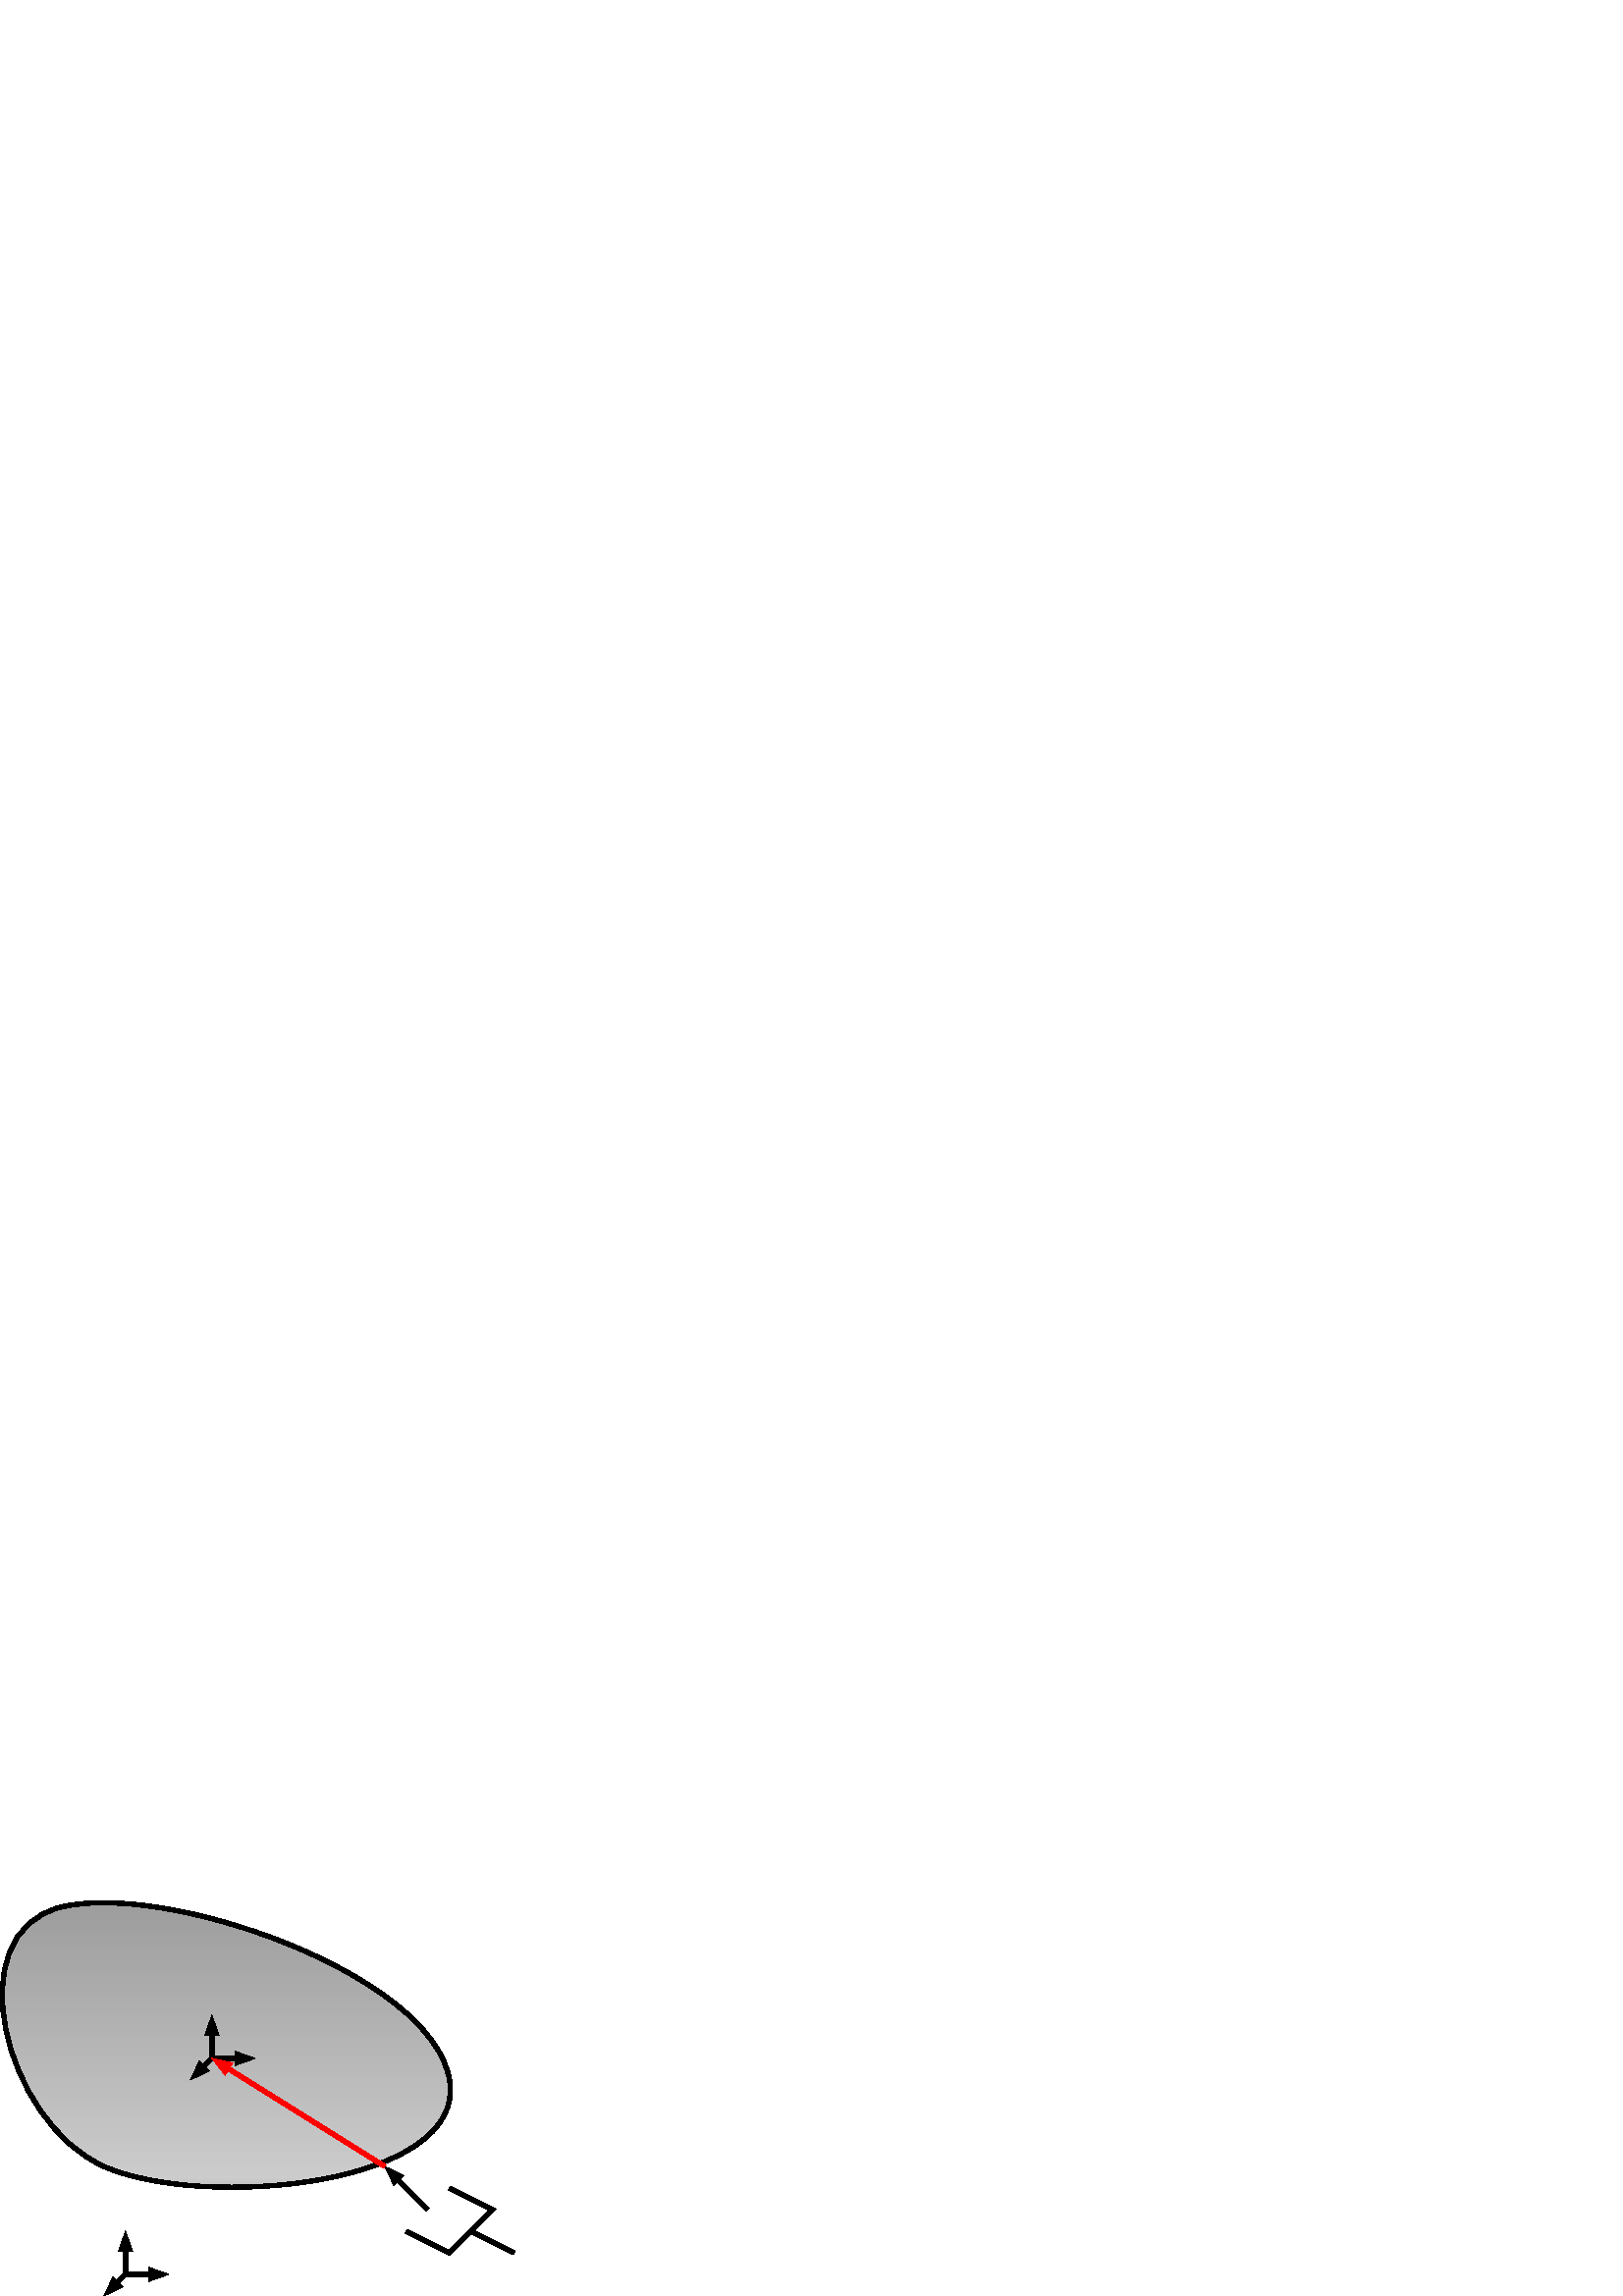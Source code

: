 %!PS-Adobe-3.0 EPSF-3.0
%%Pages: 1
%%DocumentData: Clean7Bit
%%LanguageLevel: 2
%%BoundingBox: 0 -1 189 146
%%EndComments
%%BeginProlog
save
50 dict begin
/q { gsave } bind def
/Q { grestore } bind def
/cm { 6 array astore concat } bind def
/w { setlinewidth } bind def
/J { setlinecap } bind def
/j { setlinejoin } bind def
/M { setmiterlimit } bind def
/d { setdash } bind def
/m { moveto } bind def
/l { lineto } bind def
/c { curveto } bind def
/h { closepath } bind def
/re { exch dup neg 3 1 roll 5 3 roll moveto 0 rlineto
      0 exch rlineto 0 rlineto closepath } bind def
/S { stroke } bind def
/f { fill } bind def
/f* { eofill } bind def
/n { newpath } bind def
/W { clip } bind def
/W* { eoclip } bind def
/BT { } bind def
/ET { } bind def
/pdfmark where { pop globaldict /?pdfmark /exec load put }
    { globaldict begin /?pdfmark /pop load def /pdfmark
    /cleartomark load def end } ifelse
/BDC { mark 3 1 roll /BDC pdfmark } bind def
/EMC { mark /EMC pdfmark } bind def
/cairo_store_point { /cairo_point_y exch def /cairo_point_x exch def } def
/Tj { show currentpoint cairo_store_point } bind def
/TJ {
  {
    dup
    type /stringtype eq
    { show } { -0.001 mul 0 cairo_font_matrix dtransform rmoveto } ifelse
  } forall
  currentpoint cairo_store_point
} bind def
/cairo_selectfont { cairo_font_matrix aload pop pop pop 0 0 6 array astore
    cairo_font exch selectfont cairo_point_x cairo_point_y moveto } bind def
/Tf { pop /cairo_font exch def /cairo_font_matrix where
      { pop cairo_selectfont } if } bind def
/Td { matrix translate cairo_font_matrix matrix concatmatrix dup
      /cairo_font_matrix exch def dup 4 get exch 5 get cairo_store_point
      /cairo_font where { pop cairo_selectfont } if } bind def
/Tm { 2 copy 8 2 roll 6 array astore /cairo_font_matrix exch def
      cairo_store_point /cairo_font where { pop cairo_selectfont } if } bind def
/g { setgray } bind def
/rg { setrgbcolor } bind def
/d1 { setcachedevice } bind def
%%EndProlog
%%BeginSetup
%%EndSetup
%%Page: 1 1
%%BeginPageSetup
%%PageBoundingBox: 0 -1 189 146
%%EndPageSetup
q 0 -1 189 147 rectclip q
Q q
0 145.024 166 -106 re W n
22.25 142.579 m 60.672 152.184 158.316 118.278 164.828 79.212 c 171.34 
40.145 74.285 31.442 38.094 47.524 c 1.898 63.61 -16.172 132.973 22.25 142.579
 c W n
q
0 145.024 166 -106 re W n
[ 1 0 0 1 0 -0.976 ] concat
  q
0.698 g
22.25 143.555 m 60.672 153.16 158.316 119.254 164.828 80.188 c 171.34 41.121
 74.285 32.418 38.094 48.5 c 1.898 64.586 -16.172 133.949 22.25 143.555 
c f
0.741 g
-16.172 40.867 187.512 -0.059 re f
-16.172 40.93 187.512 -0.062 re f
-16.172 40.988 187.512 -0.059 re f
-16.172 41.051 187.512 -0.062 re f
0.745 g
-16.172 41.109 187.512 -0.059 re f
-16.172 41.172 187.512 -0.062 re f
-16.172 41.23 187.512 -0.059 re f
-16.172 41.293 187.512 -0.062 re f
0.749 g
-16.172 41.352 187.512 -0.059 re f
-16.172 41.41 187.512 -0.059 re f
-16.172 41.473 187.512 -0.059 re f
-16.172 41.531 187.512 -0.059 re f
0.753 g
-16.172 41.594 187.512 -0.062 re f
-16.172 41.652 187.512 -0.059 re f
-16.172 41.715 187.512 -0.062 re f
-16.172 41.773 187.512 -0.059 re f
0.757 g
-16.172 41.836 187.512 -0.062 re f
-16.172 41.895 187.512 -0.059 re f
-16.172 41.957 187.512 -0.062 re f
0.761 g
-16.172 42.016 187.512 -0.059 re f
-16.172 42.078 187.512 -0.062 re f
-16.172 42.137 187.512 -0.059 re f
-16.172 42.195 187.512 -0.059 re f
0.765 g
-16.172 42.258 187.512 -0.062 re f
-16.172 42.316 187.512 -0.059 re f
-16.172 42.379 187.512 -0.062 re f
-16.172 42.438 187.512 -0.059 re f
0.769 g
-16.172 42.5 187.512 -0.062 re f
-16.172 42.559 187.512 -0.059 re f
-16.172 42.621 187.512 -0.062 re f
-16.172 42.68 187.512 -0.059 re f
0.773 g
-16.172 42.742 187.512 -0.062 re f
-16.172 42.801 187.512 -0.059 re f
-16.172 42.859 187.512 -0.059 re f
-16.172 42.922 187.512 -0.062 re f
0.776 g
-16.172 42.98 187.512 -0.059 re f
-16.172 43.043 187.512 -0.059 re f
-16.172 43.102 187.512 -0.059 re f
-16.172 43.164 187.512 -0.062 re f
0.78 g
-16.172 43.223 187.512 -0.059 re f
-16.172 43.285 187.512 -0.062 re f
-16.172 43.344 187.512 -0.059 re f
-16.172 43.406 187.512 -0.062 re f
0.784 g
-16.172 43.465 187.512 -0.059 re f
-16.172 43.523 187.512 -0.059 re f
-16.172 43.586 187.512 -0.059 re f
-16.172 43.645 187.512 -0.059 re f
0.788 g
-16.172 43.707 187.512 -0.059 re f
-16.172 43.766 187.512 -0.059 re f
-16.172 43.828 187.512 -0.062 re f
-16.172 43.887 187.512 -0.059 re f
0.792 g
-16.172 43.949 187.512 -0.062 re f
-16.172 44.008 187.512 -0.059 re f
-16.172 44.07 187.512 -0.062 re f
0.796 g
-16.172 44.129 187.512 -0.059 re f
-16.172 44.188 187.512 -0.059 re f
-16.172 44.25 187.512 -0.059 re f
-16.172 44.309 187.512 -0.059 re f
0.8 g
-16.172 44.371 187.512 -0.059 re f
-16.172 44.43 187.512 -0.059 re f
-16.172 44.492 187.512 -0.062 re f
-16.172 44.551 187.512 -0.059 re f
-16.172 44.613 187.512 -0.062 re f
-16.172 44.672 187.512 -0.059 re f
-16.172 44.734 187.512 -0.062 re f
-16.172 44.793 187.512 -0.059 re f
-16.172 44.852 187.512 -0.059 re f
-16.172 44.914 187.512 -0.059 re f
-16.172 44.973 187.512 -0.059 re f
-16.172 45.035 187.512 -0.059 re f
-16.172 45.094 187.512 -0.059 re f
-16.172 45.156 187.512 -0.062 re f
-16.172 45.215 187.512 -0.059 re f
-16.172 45.277 187.512 -0.062 re f
-16.172 45.336 187.512 -0.059 re f
-16.172 45.398 187.512 -0.062 re f
-16.172 45.457 187.512 -0.059 re f
-16.172 45.52 187.512 -0.062 re f
-16.172 45.578 187.512 -0.059 re f
-16.172 45.637 187.512 -0.059 re f
-16.172 45.699 187.512 -0.059 re f
0.796 g
-16.172 45.758 187.512 -0.059 re f
-16.172 45.82 187.512 -0.062 re f
-16.172 45.879 187.512 -0.059 re f
-16.172 45.941 187.512 -0.062 re f
-16.172 46 187.512 -0.059 re f
-16.172 46.062 187.512 -0.062 re f
-16.172 46.121 187.512 -0.059 re f
-16.172 46.184 187.512 -0.062 re f
-16.172 46.242 187.512 -0.059 re f
-16.172 46.301 187.512 -0.059 re f
-16.172 46.363 187.512 -0.059 re f
-16.172 46.422 187.512 -0.059 re f
-16.172 46.484 187.512 -0.062 re f
-16.172 46.543 187.512 -0.059 re f
-16.172 46.605 187.512 -0.062 re f
-16.172 46.664 187.512 -0.059 re f
-16.172 46.727 187.512 -0.062 re f
-16.172 46.785 187.512 -0.059 re f
-16.172 46.848 187.512 -0.062 re f
-16.172 46.906 187.512 -0.059 re f
-16.172 46.965 187.512 -0.059 re f
-16.172 47.027 187.512 -0.062 re f
-16.172 47.086 187.512 -0.059 re f
-16.172 47.148 187.512 -0.062 re f
-16.172 47.207 187.512 -0.059 re f
-16.172 47.27 187.512 -0.062 re f
-16.172 47.328 187.512 -0.059 re f
-16.172 47.391 187.512 -0.062 re f
-16.172 47.449 187.512 -0.059 re f
-16.172 47.512 187.512 -0.062 re f
-16.172 47.57 187.512 -0.062 re f
-16.172 47.629 187.512 -0.059 re f
-16.172 47.691 187.512 -0.062 re f
-16.172 47.75 187.512 -0.059 re f
-16.172 47.812 187.512 -0.062 re f
0.792 g
-16.172 47.871 187.512 -0.059 re f
-16.172 47.934 187.512 -0.062 re f
-16.172 47.992 187.512 -0.059 re f
-16.172 48.055 187.512 -0.062 re f
-16.172 48.113 187.512 -0.059 re f
-16.172 48.176 187.512 -0.062 re f
-16.172 48.234 187.512 -0.062 re f
-16.172 48.293 187.512 -0.059 re f
-16.172 48.355 187.512 -0.062 re f
-16.172 48.414 187.512 -0.059 re f
-16.172 48.477 187.512 -0.062 re f
-16.172 48.535 187.512 -0.059 re f
-16.172 48.598 187.512 -0.062 re f
-16.172 48.656 187.512 -0.059 re f
-16.172 48.719 187.512 -0.062 re f
-16.172 48.777 187.512 -0.059 re f
-16.172 48.84 187.512 -0.062 re f
-16.172 48.898 187.512 -0.062 re f
-16.172 48.961 187.512 -0.062 re f
-16.172 49.02 187.512 -0.062 re f
-16.172 49.078 187.512 -0.059 re f
-16.172 49.141 187.512 -0.062 re f
-16.172 49.199 187.512 -0.059 re f
-16.172 49.262 187.512 -0.062 re f
-16.172 49.32 187.512 -0.059 re f
-16.172 49.383 187.512 -0.062 re f
-16.172 49.441 187.512 -0.059 re f
-16.172 49.504 187.512 -0.062 re f
-16.172 49.562 187.512 -0.062 re f
-16.172 49.621 187.512 -0.059 re f
-16.172 49.684 187.512 -0.062 re f
-16.172 49.742 187.512 -0.059 re f
-16.172 49.805 187.512 -0.062 re f
-16.172 49.863 187.512 -0.059 re f
-16.172 49.926 187.512 -0.062 re f
0.788 g
-16.172 49.984 187.512 -0.059 re f
-16.172 50.047 187.512 -0.062 re f
-16.172 50.105 187.512 -0.059 re f
-16.172 50.168 187.512 -0.062 re f
-16.172 50.227 187.512 -0.059 re f
-16.172 50.285 187.512 -0.059 re f
-16.172 50.348 187.512 -0.062 re f
-16.172 50.406 187.512 -0.059 re f
-16.172 50.469 187.512 -0.062 re f
-16.172 50.527 187.512 -0.059 re f
-16.172 50.59 187.512 -0.062 re f
-16.172 50.648 187.512 -0.059 re f
-16.172 50.711 187.512 -0.062 re f
-16.172 50.77 187.512 -0.059 re f
-16.172 50.828 187.512 -0.059 re f
-16.172 50.891 187.512 -0.059 re f
-16.172 50.949 187.512 -0.059 re f
-16.172 51.012 187.512 -0.062 re f
-16.172 51.07 187.512 -0.059 re f
-16.172 51.133 187.512 -0.062 re f
-16.172 51.191 187.512 -0.059 re f
-16.172 51.254 187.512 -0.062 re f
-16.172 51.312 187.512 -0.059 re f
-16.172 51.375 187.512 -0.062 re f
-16.172 51.434 187.512 -0.059 re f
-16.172 51.492 187.512 -0.059 re f
-16.172 51.555 187.512 -0.059 re f
-16.172 51.613 187.512 -0.059 re f
-16.172 51.676 187.512 -0.062 re f
-16.172 51.734 187.512 -0.059 re f
-16.172 51.797 187.512 -0.062 re f
-16.172 51.855 187.512 -0.059 re f
-16.172 51.918 187.512 -0.062 re f
-16.172 51.977 187.512 -0.059 re f
-16.172 52.039 187.512 -0.062 re f
0.784 g
-16.172 52.098 187.512 -0.059 re f
-16.172 52.16 187.512 -0.062 re f
-16.172 52.219 187.512 -0.059 re f
-16.172 52.277 187.512 -0.059 re f
-16.172 52.34 187.512 -0.062 re f
-16.172 52.398 187.512 -0.059 re f
-16.172 52.461 187.512 -0.062 re f
-16.172 52.52 187.512 -0.059 re f
-16.172 52.582 187.512 -0.062 re f
-16.172 52.641 187.512 -0.059 re f
-16.172 52.703 187.512 -0.062 re f
-16.172 52.762 187.512 -0.059 re f
-16.172 52.824 187.512 -0.062 re f
-16.172 52.883 187.512 -0.059 re f
-16.172 52.941 187.512 -0.059 re f
-16.172 53.004 187.512 -0.062 re f
-16.172 53.062 187.512 -0.059 re f
-16.172 53.125 187.512 -0.062 re f
-16.172 53.184 187.512 -0.059 re f
-16.172 53.246 187.512 -0.062 re f
-16.172 53.305 187.512 -0.059 re f
-16.172 53.367 187.512 -0.062 re f
-16.172 53.426 187.512 -0.059 re f
-16.172 53.488 187.512 -0.062 re f
-16.172 53.547 187.512 -0.059 re f
-16.172 53.605 187.512 -0.059 re f
-16.172 53.668 187.512 -0.059 re f
-16.172 53.727 187.512 -0.059 re f
-16.172 53.789 187.512 -0.062 re f
-16.172 53.848 187.512 -0.059 re f
-16.172 53.91 187.512 -0.062 re f
-16.172 53.969 187.512 -0.059 re f
-16.172 54.031 187.512 -0.062 re f
-16.172 54.09 187.512 -0.059 re f
-16.172 54.152 187.512 -0.062 re f
0.78 g
-16.172 54.211 187.512 -0.059 re f
-16.172 54.27 187.512 -0.059 re f
-16.172 54.332 187.512 -0.059 re f
-16.172 54.391 187.512 -0.059 re f
-16.172 54.453 187.512 -0.059 re f
-16.172 54.512 187.512 -0.059 re f
-16.172 54.574 187.512 -0.062 re f
-16.172 54.633 187.512 -0.059 re f
-16.172 54.695 187.512 -0.062 re f
-16.172 54.754 187.512 -0.059 re f
-16.172 54.816 187.512 -0.062 re f
-16.172 54.875 187.512 -0.059 re f
-16.172 54.934 187.512 -0.059 re f
-16.172 54.996 187.512 -0.059 re f
-16.172 55.055 187.512 -0.059 re f
-16.172 55.117 187.512 -0.059 re f
-16.172 55.176 187.512 -0.059 re f
-16.172 55.238 187.512 -0.062 re f
-16.172 55.297 187.512 -0.059 re f
-16.172 55.359 187.512 -0.062 re f
-16.172 55.418 187.512 -0.059 re f
-16.172 55.48 187.512 -0.062 re f
-16.172 55.539 187.512 -0.059 re f
-16.172 55.602 187.512 -0.062 re f
-16.172 55.66 187.512 -0.059 re f
-16.172 55.719 187.512 -0.059 re f
-16.172 55.781 187.512 -0.059 re f
-16.172 55.84 187.512 -0.059 re f
-16.172 55.902 187.512 -0.062 re f
-16.172 55.961 187.512 -0.059 re f
-16.172 56.023 187.512 -0.062 re f
-16.172 56.082 187.512 -0.059 re f
-16.172 56.145 187.512 -0.062 re f
-16.172 56.203 187.512 -0.059 re f
-16.172 56.266 187.512 -0.062 re f
-16.172 56.324 187.512 -0.059 re f
0.776 g
-16.172 56.383 187.512 -0.059 re f
-16.172 56.445 187.512 -0.062 re f
-16.172 56.504 187.512 -0.059 re f
-16.172 56.566 187.512 -0.062 re f
-16.172 56.625 187.512 -0.059 re f
-16.172 56.688 187.512 -0.062 re f
-16.172 56.746 187.512 -0.059 re f
-16.172 56.809 187.512 -0.062 re f
-16.172 56.867 187.512 -0.059 re f
-16.172 56.93 187.512 -0.062 re f
-16.172 56.988 187.512 -0.059 re f
-16.172 57.047 187.512 -0.059 re f
-16.172 57.109 187.512 -0.062 re f
-16.172 57.168 187.512 -0.059 re f
-16.172 57.23 187.512 -0.062 re f
-16.172 57.289 187.512 -0.059 re f
-16.172 57.352 187.512 -0.062 re f
-16.172 57.41 187.512 -0.059 re f
-16.172 57.473 187.512 -0.062 re f
-16.172 57.531 187.512 -0.059 re f
-16.172 57.594 187.512 -0.062 re f
-16.172 57.652 187.512 -0.062 re f
-16.172 57.711 187.512 -0.059 re f
-16.172 57.773 187.512 -0.062 re f
-16.172 57.832 187.512 -0.059 re f
-16.172 57.895 187.512 -0.062 re f
-16.172 57.953 187.512 -0.059 re f
-16.172 58.016 187.512 -0.062 re f
-16.172 58.074 187.512 -0.059 re f
-16.172 58.137 187.512 -0.062 re f
-16.172 58.195 187.512 -0.059 re f
-16.172 58.258 187.512 -0.062 re f
-16.172 58.316 187.512 -0.062 re f
-16.172 58.379 187.512 -0.062 re f
-16.172 58.438 187.512 -0.062 re f
0.773 g
-16.172 58.496 187.512 -0.059 re f
-16.172 58.559 187.512 -0.062 re f
-16.172 58.617 187.512 -0.059 re f
-16.172 58.68 187.512 -0.062 re f
-16.172 58.738 187.512 -0.059 re f
-16.172 58.801 187.512 -0.062 re f
-16.172 58.859 187.512 -0.059 re f
-16.172 58.922 187.512 -0.062 re f
-16.172 58.98 187.512 -0.062 re f
-16.172 59.043 187.512 -0.062 re f
-16.172 59.102 187.512 -0.062 re f
-16.172 59.16 187.512 -0.059 re f
-16.172 59.223 187.512 -0.062 re f
-16.172 59.281 187.512 -0.059 re f
-16.172 59.344 187.512 -0.062 re f
-16.172 59.402 187.512 -0.059 re f
-16.172 59.465 187.512 -0.062 re f
-16.172 59.523 187.512 -0.059 re f
-16.172 59.586 187.512 -0.062 re f
-16.172 59.645 187.512 -0.062 re f
-16.172 59.707 187.512 -0.062 re f
-16.172 59.766 187.512 -0.062 re f
-16.172 59.824 187.512 -0.059 re f
-16.172 59.887 187.512 -0.062 re f
-16.172 59.945 187.512 -0.059 re f
-16.172 60.008 187.512 -0.062 re f
-16.172 60.066 187.512 -0.059 re f
-16.172 60.129 187.512 -0.062 re f
-16.172 60.188 187.512 -0.059 re f
-16.172 60.25 187.512 -0.062 re f
-16.172 60.309 187.512 -0.059 re f
-16.172 60.371 187.512 -0.062 re f
-16.172 60.43 187.512 -0.062 re f
-16.172 60.488 187.512 -0.059 re f
-16.172 60.551 187.512 -0.062 re f
0.769 g
-16.172 60.609 187.512 -0.059 re f
-16.172 60.672 187.512 -0.062 re f
-16.172 60.73 187.512 -0.059 re f
-16.172 60.793 187.512 -0.062 re f
-16.172 60.852 187.512 -0.059 re f
-16.172 60.914 187.512 -0.062 re f
-16.172 60.973 187.512 -0.059 re f
-16.172 61.035 187.512 -0.062 re f
-16.172 61.094 187.512 -0.062 re f
-16.172 61.152 187.512 -0.059 re f
-16.172 61.215 187.512 -0.062 re f
-16.172 61.273 187.512 -0.059 re f
-16.172 61.336 187.512 -0.062 re f
-16.172 61.395 187.512 -0.059 re f
-16.172 61.457 187.512 -0.062 re f
-16.172 61.516 187.512 -0.059 re f
-16.172 61.578 187.512 -0.062 re f
-16.172 61.637 187.512 -0.059 re f
-16.172 61.695 187.512 -0.059 re f
-16.172 61.758 187.512 -0.062 re f
-16.172 61.816 187.512 -0.059 re f
-16.172 61.879 187.512 -0.062 re f
-16.172 61.938 187.512 -0.059 re f
-16.172 62 187.512 -0.062 re f
-16.172 62.059 187.512 -0.059 re f
-16.172 62.121 187.512 -0.062 re f
-16.172 62.18 187.512 -0.059 re f
-16.172 62.242 187.512 -0.062 re f
-16.172 62.301 187.512 -0.059 re f
-16.172 62.359 187.512 -0.059 re f
-16.172 62.422 187.512 -0.062 re f
-16.172 62.48 187.512 -0.059 re f
-16.172 62.543 187.512 -0.062 re f
-16.172 62.602 187.512 -0.059 re f
-16.172 62.664 187.512 -0.062 re f
0.765 g
-16.172 62.723 187.512 -0.059 re f
-16.172 62.785 187.512 -0.062 re f
-16.172 62.844 187.512 -0.059 re f
-16.172 62.906 187.512 -0.062 re f
-16.172 62.965 187.512 -0.059 re f
-16.172 63.023 187.512 -0.059 re f
-16.172 63.086 187.512 -0.062 re f
-16.172 63.145 187.512 -0.059 re f
-16.172 63.207 187.512 -0.062 re f
-16.172 63.266 187.512 -0.059 re f
-16.172 63.328 187.512 -0.062 re f
-16.172 63.387 187.512 -0.059 re f
-16.172 63.449 187.512 -0.062 re f
-16.172 63.508 187.512 -0.059 re f
-16.172 63.57 187.512 -0.062 re f
-16.172 63.629 187.512 -0.059 re f
-16.172 63.688 187.512 -0.059 re f
-16.172 63.75 187.512 -0.059 re f
-16.172 63.809 187.512 -0.059 re f
-16.172 63.871 187.512 -0.062 re f
-16.172 63.93 187.512 -0.059 re f
-16.172 63.992 187.512 -0.062 re f
-16.172 64.051 187.512 -0.059 re f
-16.172 64.113 187.512 -0.062 re f
-16.172 64.172 187.512 -0.059 re f
-16.172 64.234 187.512 -0.062 re f
-16.172 64.293 187.512 -0.059 re f
-16.172 64.352 187.512 -0.059 re f
-16.172 64.414 187.512 -0.059 re f
-16.172 64.473 187.512 -0.059 re f
-16.172 64.535 187.512 -0.062 re f
-16.172 64.594 187.512 -0.059 re f
-16.172 64.656 187.512 -0.062 re f
-16.172 64.715 187.512 -0.059 re f
-16.172 64.777 187.512 -0.062 re f
0.761 g
-16.172 64.836 187.512 -0.059 re f
-16.172 64.898 187.512 -0.062 re f
-16.172 64.957 187.512 -0.059 re f
-16.172 65.02 187.512 -0.062 re f
-16.172 65.078 187.512 -0.059 re f
-16.172 65.137 187.512 -0.059 re f
-16.172 65.199 187.512 -0.062 re f
-16.172 65.258 187.512 -0.059 re f
-16.172 65.32 187.512 -0.062 re f
-16.172 65.379 187.512 -0.059 re f
-16.172 65.441 187.512 -0.062 re f
-16.172 65.5 187.512 -0.059 re f
-16.172 65.562 187.512 -0.062 re f
-16.172 65.621 187.512 -0.059 re f
-16.172 65.684 187.512 -0.062 re f
-16.172 65.742 187.512 -0.059 re f
-16.172 65.801 187.512 -0.059 re f
-16.172 65.863 187.512 -0.062 re f
-16.172 65.922 187.512 -0.059 re f
-16.172 65.984 187.512 -0.062 re f
-16.172 66.043 187.512 -0.059 re f
-16.172 66.105 187.512 -0.062 re f
-16.172 66.164 187.512 -0.059 re f
-16.172 66.227 187.512 -0.062 re f
-16.172 66.285 187.512 -0.059 re f
-16.172 66.348 187.512 -0.062 re f
-16.172 66.406 187.512 -0.059 re f
-16.172 66.465 187.512 -0.059 re f
-16.172 66.527 187.512 -0.062 re f
-16.172 66.586 187.512 -0.059 re f
-16.172 66.648 187.512 -0.062 re f
-16.172 66.707 187.512 -0.059 re f
-16.172 66.77 187.512 -0.062 re f
-16.172 66.828 187.512 -0.059 re f
-16.172 66.891 187.512 -0.062 re f
0.757 g
-16.172 66.949 187.512 -0.059 re f
-16.172 67.012 187.512 -0.062 re f
-16.172 67.07 187.512 -0.062 re f
-16.172 67.129 187.512 -0.059 re f
-16.172 67.191 187.512 -0.062 re f
-16.172 67.25 187.512 -0.059 re f
-16.172 67.312 187.512 -0.062 re f
-16.172 67.371 187.512 -0.059 re f
-16.172 67.434 187.512 -0.062 re f
-16.172 67.492 187.512 -0.059 re f
-16.172 67.555 187.512 -0.062 re f
-16.172 67.613 187.512 -0.059 re f
-16.172 67.676 187.512 -0.062 re f
-16.172 67.734 187.512 -0.062 re f
-16.172 67.793 187.512 -0.059 re f
-16.172 67.855 187.512 -0.062 re f
-16.172 67.914 187.512 -0.059 re f
-16.172 67.977 187.512 -0.062 re f
-16.172 68.035 187.512 -0.059 re f
-16.172 68.098 187.512 -0.062 re f
-16.172 68.156 187.512 -0.059 re f
-16.172 68.219 187.512 -0.062 re f
-16.172 68.277 187.512 -0.062 re f
-16.172 68.34 187.512 -0.062 re f
-16.172 68.398 187.512 -0.062 re f
-16.172 68.461 187.512 -0.062 re f
-16.172 68.52 187.512 -0.062 re f
-16.172 68.578 187.512 -0.059 re f
-16.172 68.641 187.512 -0.062 re f
-16.172 68.699 187.512 -0.059 re f
-16.172 68.762 187.512 -0.062 re f
-16.172 68.82 187.512 -0.059 re f
-16.172 68.883 187.512 -0.062 re f
-16.172 68.941 187.512 -0.059 re f
-16.172 69.004 187.512 -0.062 re f
0.753 g
-16.172 69.062 187.512 -0.062 re f
-16.172 69.125 187.512 -0.062 re f
-16.172 69.184 187.512 -0.062 re f
-16.172 69.242 187.512 -0.059 re f
-16.172 69.305 187.512 -0.062 re f
-16.172 69.363 187.512 -0.059 re f
-16.172 69.426 187.512 -0.062 re f
-16.172 69.484 187.512 -0.059 re f
-16.172 69.547 187.512 -0.062 re f
-16.172 69.605 187.512 -0.059 re f
-16.172 69.668 187.512 -0.062 re f
-16.172 69.727 187.512 -0.059 re f
-16.172 69.789 187.512 -0.062 re f
-16.172 69.848 187.512 -0.062 re f
-16.172 69.906 187.512 -0.059 re f
-16.172 69.969 187.512 -0.062 re f
-16.172 70.027 187.512 -0.059 re f
-16.172 70.09 187.512 -0.062 re f
-16.172 70.148 187.512 -0.059 re f
-16.172 70.211 187.512 -0.062 re f
-16.172 70.27 187.512 -0.059 re f
-16.172 70.332 187.512 -0.062 re f
-16.172 70.391 187.512 -0.059 re f
-16.172 70.453 187.512 -0.062 re f
-16.172 70.512 187.512 -0.062 re f
-16.172 70.57 187.512 -0.059 re f
-16.172 70.633 187.512 -0.062 re f
-16.172 70.691 187.512 -0.059 re f
-16.172 70.754 187.512 -0.062 re f
-16.172 70.812 187.512 -0.059 re f
-16.172 70.875 187.512 -0.062 re f
-16.172 70.934 187.512 -0.059 re f
-16.172 70.996 187.512 -0.062 re f
-16.172 71.055 187.512 -0.059 re f
-16.172 71.117 187.512 -0.062 re f
-16.172 71.176 187.512 -0.062 re f
0.749 g
-16.172 71.234 187.512 -0.059 re f
-16.172 71.297 187.512 -0.062 re f
-16.172 71.355 187.512 -0.059 re f
-16.172 71.418 187.512 -0.062 re f
-16.172 71.477 187.512 -0.059 re f
-16.172 71.539 187.512 -0.062 re f
-16.172 71.598 187.512 -0.059 re f
-16.172 71.66 187.512 -0.062 re f
-16.172 71.719 187.512 -0.059 re f
-16.172 71.777 187.512 -0.059 re f
-16.172 71.84 187.512 -0.062 re f
-16.172 71.898 187.512 -0.059 re f
-16.172 71.961 187.512 -0.062 re f
-16.172 72.02 187.512 -0.059 re f
-16.172 72.082 187.512 -0.062 re f
-16.172 72.141 187.512 -0.059 re f
-16.172 72.203 187.512 -0.062 re f
-16.172 72.262 187.512 -0.059 re f
-16.172 72.324 187.512 -0.062 re f
-16.172 72.383 187.512 -0.059 re f
-16.172 72.441 187.512 -0.059 re f
-16.172 72.504 187.512 -0.062 re f
-16.172 72.562 187.512 -0.059 re f
-16.172 72.625 187.512 -0.062 re f
-16.172 72.684 187.512 -0.059 re f
-16.172 72.746 187.512 -0.062 re f
-16.172 72.805 187.512 -0.059 re f
-16.172 72.867 187.512 -0.062 re f
-16.172 72.926 187.512 -0.059 re f
-16.172 72.984 187.512 -0.059 re f
-16.172 73.047 187.512 -0.059 re f
-16.172 73.105 187.512 -0.059 re f
-16.172 73.168 187.512 -0.059 re f
-16.172 73.227 187.512 -0.059 re f
-16.172 73.289 187.512 -0.062 re f
0.745 g
-16.172 73.348 187.512 -0.059 re f
-16.172 73.41 187.512 -0.062 re f
-16.172 73.469 187.512 -0.059 re f
-16.172 73.531 187.512 -0.062 re f
-16.172 73.59 187.512 -0.059 re f
-16.172 73.648 187.512 -0.059 re f
-16.172 73.711 187.512 -0.059 re f
-16.172 73.77 187.512 -0.059 re f
-16.172 73.832 187.512 -0.059 re f
-16.172 73.891 187.512 -0.059 re f
-16.172 73.953 187.512 -0.062 re f
-16.172 74.012 187.512 -0.059 re f
-16.172 74.074 187.512 -0.062 re f
-16.172 74.133 187.512 -0.059 re f
-16.172 74.195 187.512 -0.062 re f
-16.172 74.254 187.512 -0.059 re f
-16.172 74.312 187.512 -0.059 re f
-16.172 74.375 187.512 -0.059 re f
-16.172 74.434 187.512 -0.059 re f
-16.172 74.496 187.512 -0.059 re f
-16.172 74.555 187.512 -0.059 re f
-16.172 74.617 187.512 -0.062 re f
-16.172 74.676 187.512 -0.059 re f
-16.172 74.738 187.512 -0.062 re f
-16.172 74.797 187.512 -0.059 re f
-16.172 74.859 187.512 -0.062 re f
-16.172 74.918 187.512 -0.059 re f
-16.172 74.98 187.512 -0.062 re f
-16.172 75.039 187.512 -0.059 re f
-16.172 75.102 187.512 -0.062 re f
-16.172 75.16 187.512 -0.059 re f
-16.172 75.219 187.512 -0.059 re f
-16.172 75.281 187.512 -0.062 re f
-16.172 75.34 187.512 -0.059 re f
-16.172 75.402 187.512 -0.062 re f
0.741 g
-16.172 75.461 187.512 -0.059 re f
-16.172 75.523 187.512 -0.062 re f
-16.172 75.582 187.512 -0.059 re f
-16.172 75.645 187.512 -0.062 re f
-16.172 75.703 187.512 -0.059 re f
-16.172 75.766 187.512 -0.062 re f
-16.172 75.824 187.512 -0.059 re f
-16.172 75.883 187.512 -0.059 re f
-16.172 75.945 187.512 -0.062 re f
-16.172 76.004 187.512 -0.059 re f
-16.172 76.066 187.512 -0.062 re f
-16.172 76.125 187.512 -0.059 re f
-16.172 76.188 187.512 -0.062 re f
-16.172 76.246 187.512 -0.059 re f
-16.172 76.309 187.512 -0.062 re f
-16.172 76.367 187.512 -0.059 re f
-16.172 76.43 187.512 -0.062 re f
-16.172 76.488 187.512 -0.059 re f
-16.172 76.547 187.512 -0.059 re f
-16.172 76.609 187.512 -0.062 re f
-16.172 76.668 187.512 -0.059 re f
-16.172 76.73 187.512 -0.062 re f
-16.172 76.789 187.512 -0.059 re f
-16.172 76.852 187.512 -0.062 re f
-16.172 76.91 187.512 -0.059 re f
-16.172 76.973 187.512 -0.062 re f
-16.172 77.031 187.512 -0.059 re f
-16.172 77.094 187.512 -0.062 re f
-16.172 77.152 187.512 -0.062 re f
-16.172 77.211 187.512 -0.059 re f
-16.172 77.273 187.512 -0.062 re f
-16.172 77.332 187.512 -0.059 re f
-16.172 77.395 187.512 -0.062 re f
-16.172 77.453 187.512 -0.059 re f
-16.172 77.516 187.512 -0.062 re f
0.737 g
-16.172 77.574 187.512 -0.059 re f
-16.172 77.637 187.512 -0.062 re f
-16.172 77.695 187.512 -0.062 re f
-16.172 77.758 187.512 -0.062 re f
-16.172 77.816 187.512 -0.062 re f
-16.172 77.879 187.512 -0.062 re f
-16.172 77.938 187.512 -0.062 re f
-16.172 77.996 187.512 -0.059 re f
-16.172 78.059 187.512 -0.062 re f
-16.172 78.117 187.512 -0.059 re f
-16.172 78.18 187.512 -0.062 re f
-16.172 78.238 187.512 -0.059 re f
-16.172 78.301 187.512 -0.062 re f
-16.172 78.359 187.512 -0.062 re f
-16.172 78.422 187.512 -0.062 re f
-16.172 78.48 187.512 -0.062 re f
-16.172 78.543 187.512 -0.062 re f
-16.172 78.602 187.512 -0.062 re f
-16.172 78.66 187.512 -0.059 re f
-16.172 78.723 187.512 -0.062 re f
-16.172 78.781 187.512 -0.059 re f
-16.172 78.844 187.512 -0.062 re f
-16.172 78.902 187.512 -0.059 re f
-16.172 78.965 187.512 -0.062 re f
-16.172 79.023 187.512 -0.059 re f
-16.172 79.086 187.512 -0.062 re f
-16.172 79.145 187.512 -0.062 re f
-16.172 79.207 187.512 -0.062 re f
-16.172 79.266 187.512 -0.062 re f
-16.172 79.324 187.512 -0.059 re f
-16.172 79.387 187.512 -0.062 re f
-16.172 79.445 187.512 -0.059 re f
-16.172 79.508 187.512 -0.062 re f
-16.172 79.566 187.512 -0.059 re f
-16.172 79.629 187.512 -0.062 re f
0.733 g
-16.172 79.688 187.512 -0.059 re f
-16.172 79.75 187.512 -0.062 re f
-16.172 79.809 187.512 -0.059 re f
-16.172 79.871 187.512 -0.062 re f
-16.172 79.93 187.512 -0.062 re f
-16.172 79.988 187.512 -0.059 re f
-16.172 80.051 187.512 -0.062 re f
-16.172 80.109 187.512 -0.059 re f
-16.172 80.172 187.512 -0.062 re f
-16.172 80.23 187.512 -0.059 re f
-16.172 80.293 187.512 -0.062 re f
-16.172 80.352 187.512 -0.059 re f
-16.172 80.414 187.512 -0.062 re f
-16.172 80.473 187.512 -0.059 re f
-16.172 80.531 187.512 -0.059 re f
-16.172 80.594 187.512 -0.062 re f
-16.172 80.652 187.512 -0.059 re f
-16.172 80.715 187.512 -0.062 re f
-16.172 80.773 187.512 -0.059 re f
-16.172 80.836 187.512 -0.062 re f
-16.172 80.895 187.512 -0.059 re f
-16.172 80.957 187.512 -0.062 re f
-16.172 81.016 187.512 -0.059 re f
-16.172 81.078 187.512 -0.062 re f
-16.172 81.137 187.512 -0.059 re f
-16.172 81.195 187.512 -0.059 re f
-16.172 81.258 187.512 -0.062 re f
-16.172 81.316 187.512 -0.059 re f
-16.172 81.379 187.512 -0.062 re f
-16.172 81.438 187.512 -0.059 re f
-16.172 81.5 187.512 -0.062 re f
-16.172 81.559 187.512 -0.059 re f
-16.172 81.621 187.512 -0.062 re f
-16.172 81.68 187.512 -0.059 re f
-16.172 81.742 187.512 -0.062 re f
0.729 g
-16.172 81.801 187.512 -0.059 re f
-16.172 81.859 187.512 -0.059 re f
-16.172 81.922 187.512 -0.062 re f
-16.172 81.98 187.512 -0.059 re f
-16.172 82.043 187.512 -0.062 re f
-16.172 82.102 187.512 -0.059 re f
-16.172 82.164 187.512 -0.062 re f
-16.172 82.223 187.512 -0.059 re f
-16.172 82.285 187.512 -0.062 re f
-16.172 82.344 187.512 -0.059 re f
-16.172 82.406 187.512 -0.062 re f
-16.172 82.465 187.512 -0.059 re f
-16.172 82.523 187.512 -0.059 re f
-16.172 82.586 187.512 -0.062 re f
-16.172 82.645 187.512 -0.059 re f
-16.172 82.707 187.512 -0.059 re f
-16.172 82.766 187.512 -0.059 re f
-16.172 82.828 187.512 -0.062 re f
-16.172 82.887 187.512 -0.059 re f
-16.172 82.949 187.512 -0.062 re f
-16.172 83.008 187.512 -0.059 re f
-16.172 83.07 187.512 -0.062 re f
-16.172 83.129 187.512 -0.059 re f
-16.172 83.188 187.512 -0.059 re f
-16.172 83.25 187.512 -0.059 re f
-16.172 83.309 187.512 -0.059 re f
-16.172 83.371 187.512 -0.059 re f
-16.172 83.43 187.512 -0.059 re f
-16.172 83.492 187.512 -0.062 re f
-16.172 83.551 187.512 -0.059 re f
-16.172 83.613 187.512 -0.062 re f
-16.172 83.672 187.512 -0.059 re f
-16.172 83.734 187.512 -0.062 re f
-16.172 83.793 187.512 -0.059 re f
-16.172 83.852 187.512 -0.059 re f
0.725 g
-16.172 83.914 187.512 -0.059 re f
-16.172 83.973 187.512 -0.059 re f
-16.172 84.035 187.512 -0.059 re f
-16.172 84.094 187.512 -0.059 re f
-16.172 84.156 187.512 -0.062 re f
-16.172 84.215 187.512 -0.059 re f
-16.172 84.277 187.512 -0.062 re f
-16.172 84.336 187.512 -0.059 re f
-16.172 84.398 187.512 -0.062 re f
-16.172 84.457 187.512 -0.059 re f
-16.172 84.52 187.512 -0.062 re f
-16.172 84.578 187.512 -0.059 re f
-16.172 84.637 187.512 -0.059 re f
-16.172 84.699 187.512 -0.059 re f
-16.172 84.758 187.512 -0.059 re f
-16.172 84.82 187.512 -0.062 re f
-16.172 84.879 187.512 -0.059 re f
-16.172 84.941 187.512 -0.062 re f
-16.172 85 187.512 -0.059 re f
-16.172 85.062 187.512 -0.062 re f
-16.172 85.121 187.512 -0.059 re f
-16.172 85.184 187.512 -0.062 re f
-16.172 85.242 187.512 -0.059 re f
-16.172 85.305 187.512 -0.062 re f
-16.172 85.363 187.512 -0.059 re f
-16.172 85.422 187.512 -0.059 re f
-16.172 85.484 187.512 -0.062 re f
-16.172 85.543 187.512 -0.059 re f
-16.172 85.605 187.512 -0.062 re f
-16.172 85.664 187.512 -0.059 re f
-16.172 85.727 187.512 -0.062 re f
-16.172 85.785 187.512 -0.059 re f
-16.172 85.848 187.512 -0.062 re f
-16.172 85.906 187.512 -0.059 re f
-16.172 85.969 187.512 -0.062 re f
0.722 g
-16.172 86.027 187.512 -0.062 re f
-16.172 86.086 187.512 -0.059 re f
-16.172 86.148 187.512 -0.062 re f
-16.172 86.207 187.512 -0.059 re f
-16.172 86.27 187.512 -0.062 re f
-16.172 86.328 187.512 -0.059 re f
-16.172 86.391 187.512 -0.062 re f
-16.172 86.449 187.512 -0.059 re f
-16.172 86.512 187.512 -0.062 re f
-16.172 86.57 187.512 -0.062 re f
-16.172 86.633 187.512 -0.062 re f
-16.172 86.691 187.512 -0.062 re f
-16.172 86.75 187.512 -0.059 re f
-16.172 86.812 187.512 -0.062 re f
-16.172 86.871 187.512 -0.059 re f
-16.172 86.934 187.512 -0.062 re f
-16.172 86.992 187.512 -0.059 re f
-16.172 87.055 187.512 -0.062 re f
-16.172 87.113 187.512 -0.059 re f
-16.172 87.176 187.512 -0.062 re f
-16.172 87.234 187.512 -0.062 re f
-16.172 87.293 187.512 -0.059 re f
-16.172 87.355 187.512 -0.062 re f
-16.172 87.418 187.512 -0.062 re f
-16.172 87.477 187.512 -0.062 re f
-16.172 87.535 187.512 -0.059 re f
-16.172 87.598 187.512 -0.062 re f
-16.172 87.656 187.512 -0.059 re f
-16.172 87.719 187.512 -0.062 re f
-16.172 87.777 187.512 -0.059 re f
-16.172 87.84 187.512 -0.062 re f
-16.172 87.898 187.512 -0.062 re f
-16.172 87.961 187.512 -0.062 re f
-16.172 88.02 187.512 -0.062 re f
-16.172 88.082 187.512 -0.062 re f
-16.172 88.141 187.512 -0.062 re f
0.718 g
-16.172 88.199 187.512 -0.059 re f
-16.172 88.262 187.512 -0.062 re f
-16.172 88.32 187.512 -0.059 re f
-16.172 88.383 187.512 -0.062 re f
-16.172 88.441 187.512 -0.059 re f
-16.172 88.504 187.512 -0.062 re f
-16.172 88.562 187.512 -0.059 re f
-16.172 88.625 187.512 -0.062 re f
-16.172 88.684 187.512 -0.059 re f
-16.172 88.746 187.512 -0.062 re f
-16.172 88.805 187.512 -0.062 re f
-16.172 88.863 187.512 -0.059 re f
-16.172 88.926 187.512 -0.062 re f
-16.172 88.984 187.512 -0.059 re f
-16.172 89.047 187.512 -0.062 re f
-16.172 89.105 187.512 -0.059 re f
-16.172 89.168 187.512 -0.062 re f
-16.172 89.227 187.512 -0.059 re f
-16.172 89.289 187.512 -0.062 re f
-16.172 89.348 187.512 -0.059 re f
-16.172 89.41 187.512 -0.062 re f
-16.172 89.469 187.512 -0.062 re f
-16.172 89.527 187.512 -0.059 re f
-16.172 89.59 187.512 -0.062 re f
-16.172 89.648 187.512 -0.059 re f
-16.172 89.711 187.512 -0.062 re f
-16.172 89.77 187.512 -0.059 re f
-16.172 89.832 187.512 -0.062 re f
-16.172 89.891 187.512 -0.059 re f
-16.172 89.953 187.512 -0.062 re f
-16.172 90.012 187.512 -0.059 re f
-16.172 90.07 187.512 -0.059 re f
-16.172 90.133 187.512 -0.062 re f
-16.172 90.191 187.512 -0.059 re f
-16.172 90.254 187.512 -0.062 re f
0.714 g
-16.172 90.312 187.512 -0.059 re f
-16.172 90.375 187.512 -0.062 re f
-16.172 90.434 187.512 -0.059 re f
-16.172 90.496 187.512 -0.062 re f
-16.172 90.555 187.512 -0.059 re f
-16.172 90.617 187.512 -0.062 re f
-16.172 90.676 187.512 -0.059 re f
-16.172 90.734 187.512 -0.059 re f
-16.172 90.797 187.512 -0.062 re f
-16.172 90.855 187.512 -0.059 re f
-16.172 90.918 187.512 -0.062 re f
-16.172 90.977 187.512 -0.059 re f
-16.172 91.039 187.512 -0.062 re f
-16.172 91.098 187.512 -0.059 re f
-16.172 91.16 187.512 -0.062 re f
-16.172 91.219 187.512 -0.059 re f
-16.172 91.281 187.512 -0.062 re f
-16.172 91.34 187.512 -0.059 re f
-16.172 91.398 187.512 -0.059 re f
-16.172 91.461 187.512 -0.062 re f
-16.172 91.52 187.512 -0.059 re f
-16.172 91.582 187.512 -0.062 re f
-16.172 91.641 187.512 -0.059 re f
-16.172 91.703 187.512 -0.062 re f
-16.172 91.762 187.512 -0.059 re f
-16.172 91.824 187.512 -0.062 re f
-16.172 91.883 187.512 -0.059 re f
-16.172 91.945 187.512 -0.062 re f
-16.172 92.004 187.512 -0.059 re f
-16.172 92.062 187.512 -0.059 re f
-16.172 92.125 187.512 -0.059 re f
-16.172 92.184 187.512 -0.059 re f
-16.172 92.246 187.512 -0.059 re f
-16.172 92.305 187.512 -0.059 re f
-16.172 92.367 187.512 -0.062 re f
0.71 g
-16.172 92.426 187.512 -0.059 re f
-16.172 92.488 187.512 -0.062 re f
-16.172 92.547 187.512 -0.059 re f
-16.172 92.609 187.512 -0.062 re f
-16.172 92.668 187.512 -0.059 re f
-16.172 92.727 187.512 -0.059 re f
-16.172 92.789 187.512 -0.059 re f
-16.172 92.848 187.512 -0.059 re f
-16.172 92.91 187.512 -0.059 re f
-16.172 92.969 187.512 -0.059 re f
-16.172 93.031 187.512 -0.062 re f
-16.172 93.09 187.512 -0.059 re f
-16.172 93.152 187.512 -0.062 re f
-16.172 93.211 187.512 -0.059 re f
-16.172 93.273 187.512 -0.062 re f
-16.172 93.332 187.512 -0.059 re f
-16.172 93.395 187.512 -0.062 re f
-16.172 93.453 187.512 -0.059 re f
-16.172 93.512 187.512 -0.059 re f
-16.172 93.574 187.512 -0.059 re f
-16.172 93.633 187.512 -0.059 re f
-16.172 93.695 187.512 -0.062 re f
-16.172 93.754 187.512 -0.059 re f
-16.172 93.816 187.512 -0.062 re f
-16.172 93.875 187.512 -0.059 re f
-16.172 93.938 187.512 -0.062 re f
-16.172 93.996 187.512 -0.059 re f
-16.172 94.059 187.512 -0.062 re f
-16.172 94.117 187.512 -0.059 re f
-16.172 94.176 187.512 -0.059 re f
-16.172 94.238 187.512 -0.059 re f
-16.172 94.297 187.512 -0.059 re f
-16.172 94.359 187.512 -0.062 re f
-16.172 94.418 187.512 -0.059 re f
-16.172 94.48 187.512 -0.062 re f
0.706 g
-16.172 94.539 187.512 -0.059 re f
-16.172 94.602 187.512 -0.062 re f
-16.172 94.66 187.512 -0.059 re f
-16.172 94.723 187.512 -0.062 re f
-16.172 94.781 187.512 -0.059 re f
-16.172 94.84 187.512 -0.059 re f
-16.172 94.902 187.512 -0.062 re f
-16.172 94.961 187.512 -0.059 re f
-16.172 95.023 187.512 -0.062 re f
-16.172 95.082 187.512 -0.059 re f
-16.172 95.145 187.512 -0.062 re f
-16.172 95.203 187.512 -0.059 re f
-16.172 95.266 187.512 -0.062 re f
-16.172 95.324 187.512 -0.059 re f
-16.172 95.387 187.512 -0.062 re f
-16.172 95.445 187.512 -0.062 re f
-16.172 95.508 187.512 -0.062 re f
-16.172 95.566 187.512 -0.062 re f
-16.172 95.625 187.512 -0.059 re f
-16.172 95.688 187.512 -0.062 re f
-16.172 95.746 187.512 -0.059 re f
-16.172 95.809 187.512 -0.062 re f
-16.172 95.867 187.512 -0.059 re f
-16.172 95.93 187.512 -0.062 re f
-16.172 95.988 187.512 -0.059 re f
-16.172 96.051 187.512 -0.062 re f
-16.172 96.109 187.512 -0.062 re f
-16.172 96.168 187.512 -0.059 re f
-16.172 96.23 187.512 -0.062 re f
-16.172 96.289 187.512 -0.059 re f
-16.172 96.352 187.512 -0.062 re f
-16.172 96.41 187.512 -0.059 re f
-16.172 96.473 187.512 -0.062 re f
-16.172 96.531 187.512 -0.059 re f
-16.172 96.594 187.512 -0.062 re f
0.702 g
-16.172 96.652 187.512 -0.059 re f
-16.172 96.715 187.512 -0.062 re f
-16.172 96.773 187.512 -0.062 re f
-16.172 96.832 187.512 -0.059 re f
-16.172 96.895 187.512 -0.062 re f
-16.172 96.957 187.512 -0.062 re f
-16.172 97.016 187.512 -0.062 re f
-16.172 97.074 187.512 -0.059 re f
-16.172 97.137 187.512 -0.062 re f
-16.172 97.195 187.512 -0.059 re f
-16.172 97.258 187.512 -0.062 re f
-16.172 97.316 187.512 -0.059 re f
-16.172 97.375 187.512 -0.059 re f
-16.172 97.438 187.512 -0.062 re f
-16.172 97.5 187.512 -0.062 re f
-16.172 97.559 187.512 -0.059 re f
-16.172 97.621 187.512 -0.062 re f
-16.172 97.68 187.512 -0.062 re f
-16.172 97.738 187.512 -0.059 re f
-16.172 97.801 187.512 -0.062 re f
-16.172 97.859 187.512 -0.059 re f
-16.172 97.922 187.512 -0.062 re f
-16.172 97.98 187.512 -0.059 re f
-16.172 98.043 187.512 -0.062 re f
-16.172 98.102 187.512 -0.059 re f
-16.172 98.164 187.512 -0.062 re f
-16.172 98.223 187.512 -0.059 re f
-16.172 98.285 187.512 -0.062 re f
-16.172 98.344 187.512 -0.062 re f
-16.172 98.402 187.512 -0.059 re f
-16.172 98.465 187.512 -0.062 re f
-16.172 98.523 187.512 -0.059 re f
-16.172 98.586 187.512 -0.062 re f
-16.172 98.645 187.512 -0.059 re f
-16.172 98.707 187.512 -0.062 re f
0.698 g
-16.172 98.766 187.512 -0.059 re f
-16.172 98.828 187.512 -0.062 re f
-16.172 98.887 187.512 -0.059 re f
-16.172 98.949 187.512 -0.062 re f
-16.172 99.008 187.512 -0.062 re f
-16.172 99.066 187.512 -0.059 re f
-16.172 99.129 187.512 -0.062 re f
-16.172 99.188 187.512 -0.059 re f
-16.172 99.25 187.512 -0.062 re f
-16.172 99.309 187.512 -0.059 re f
-16.172 99.371 187.512 -0.062 re f
-16.172 99.43 187.512 -0.059 re f
-16.172 99.492 187.512 -0.062 re f
-16.172 99.551 187.512 -0.059 re f
-16.172 99.609 187.512 -0.059 re f
-16.172 99.672 187.512 -0.062 re f
-16.172 99.73 187.512 -0.059 re f
-16.172 99.793 187.512 -0.062 re f
-16.172 99.852 187.512 -0.059 re f
-16.172 99.914 187.512 -0.062 re f
-16.172 99.973 187.512 -0.059 re f
-16.172 100.035 187.512 -0.062 re f
-16.172 100.094 187.512 -0.059 re f
-16.172 100.152 187.512 -0.059 re f
-16.172 100.215 187.512 -0.059 re f
-16.172 100.273 187.512 -0.059 re f
-16.172 100.336 187.512 -0.062 re f
-16.172 100.395 187.512 -0.059 re f
-16.172 100.457 187.512 -0.062 re f
-16.172 100.516 187.512 -0.059 re f
-16.172 100.578 187.512 -0.062 re f
-16.172 100.637 187.512 -0.059 re f
-16.172 100.699 187.512 -0.062 re f
-16.172 100.758 187.512 -0.059 re f
-16.172 100.82 187.512 -0.062 re f
0.694 g
-16.172 100.879 187.512 -0.059 re f
-16.172 100.938 187.512 -0.059 re f
-16.172 101 187.512 -0.059 re f
-16.172 101.059 187.512 -0.059 re f
-16.172 101.121 187.512 -0.062 re f
-16.172 101.18 187.512 -0.059 re f
-16.172 101.242 187.512 -0.062 re f
-16.172 101.301 187.512 -0.059 re f
-16.172 101.363 187.512 -0.062 re f
-16.172 101.422 187.512 -0.059 re f
-16.172 101.484 187.512 -0.062 re f
-16.172 101.543 187.512 -0.059 re f
-16.172 101.602 187.512 -0.059 re f
-16.172 101.664 187.512 -0.059 re f
-16.172 101.723 187.512 -0.059 re f
-16.172 101.785 187.512 -0.059 re f
-16.172 101.844 187.512 -0.059 re f
-16.172 101.906 187.512 -0.062 re f
-16.172 101.965 187.512 -0.059 re f
-16.172 102.027 187.512 -0.062 re f
-16.172 102.086 187.512 -0.059 re f
-16.172 102.148 187.512 -0.062 re f
-16.172 102.207 187.512 -0.059 re f
-16.172 102.27 187.512 -0.062 re f
-16.172 102.328 187.512 -0.059 re f
-16.172 102.387 187.512 -0.059 re f
-16.172 102.449 187.512 -0.059 re f
-16.172 102.508 187.512 -0.059 re f
-16.172 102.57 187.512 -0.062 re f
-16.172 102.629 187.512 -0.059 re f
-16.172 102.691 187.512 -0.062 re f
-16.172 102.75 187.512 -0.059 re f
-16.172 102.812 187.512 -0.062 re f
-16.172 102.871 187.512 -0.059 re f
-16.172 102.934 187.512 -0.062 re f
-16.172 102.992 187.512 -0.059 re f
0.69 g
-16.172 103.051 187.512 -0.059 re f
-16.172 103.113 187.512 -0.059 re f
-16.172 103.172 187.512 -0.059 re f
-16.172 103.234 187.512 -0.062 re f
-16.172 103.293 187.512 -0.059 re f
-16.172 103.355 187.512 -0.062 re f
-16.172 103.414 187.512 -0.059 re f
-16.172 103.477 187.512 -0.062 re f
-16.172 103.535 187.512 -0.059 re f
-16.172 103.598 187.512 -0.062 re f
-16.172 103.656 187.512 -0.059 re f
-16.172 103.715 187.512 -0.059 re f
-16.172 103.777 187.512 -0.062 re f
-16.172 103.836 187.512 -0.059 re f
-16.172 103.898 187.512 -0.062 re f
-16.172 103.957 187.512 -0.059 re f
-16.172 104.02 187.512 -0.062 re f
-16.172 104.078 187.512 -0.059 re f
-16.172 104.141 187.512 -0.062 re f
-16.172 104.199 187.512 -0.059 re f
-16.172 104.262 187.512 -0.062 re f
-16.172 104.32 187.512 -0.062 re f
-16.172 104.379 187.512 -0.059 re f
-16.172 104.441 187.512 -0.062 re f
-16.172 104.5 187.512 -0.059 re f
-16.172 104.562 187.512 -0.062 re f
-16.172 104.621 187.512 -0.059 re f
-16.172 104.684 187.512 -0.062 re f
-16.172 104.742 187.512 -0.059 re f
-16.172 104.805 187.512 -0.062 re f
-16.172 104.863 187.512 -0.059 re f
-16.172 104.926 187.512 -0.062 re f
-16.172 104.984 187.512 -0.062 re f
-16.172 105.043 187.512 -0.059 re f
-16.172 105.105 187.512 -0.062 re f
0.686 g
-16.172 105.164 187.512 -0.059 re f
-16.172 105.227 187.512 -0.062 re f
-16.172 105.285 187.512 -0.059 re f
-16.172 105.348 187.512 -0.062 re f
-16.172 105.406 187.512 -0.059 re f
-16.172 105.469 187.512 -0.062 re f
-16.172 105.527 187.512 -0.059 re f
-16.172 105.59 187.512 -0.062 re f
-16.172 105.648 187.512 -0.062 re f
-16.172 105.707 187.512 -0.059 re f
-16.172 105.77 187.512 -0.062 re f
-16.172 105.828 187.512 -0.059 re f
-16.172 105.891 187.512 -0.062 re f
-16.172 105.949 187.512 -0.059 re f
-16.172 106.012 187.512 -0.062 re f
-16.172 106.07 187.512 -0.059 re f
-16.172 106.133 187.512 -0.062 re f
-16.172 106.191 187.512 -0.059 re f
-16.172 106.25 187.512 -0.059 re f
-16.172 106.312 187.512 -0.062 re f
-16.172 106.371 187.512 -0.059 re f
-16.172 106.434 187.512 -0.062 re f
-16.172 106.496 187.512 -0.062 re f
-16.172 106.555 187.512 -0.062 re f
-16.172 106.613 187.512 -0.059 re f
-16.172 106.676 187.512 -0.062 re f
-16.172 106.734 187.512 -0.059 re f
-16.172 106.797 187.512 -0.062 re f
-16.172 106.855 187.512 -0.059 re f
-16.172 106.914 187.512 -0.059 re f
-16.172 106.977 187.512 -0.059 re f
-16.172 107.039 187.512 -0.062 re f
-16.172 107.098 187.512 -0.059 re f
-16.172 107.16 187.512 -0.062 re f
-16.172 107.219 187.512 -0.062 re f
0.682 g
-16.172 107.277 187.512 -0.059 re f
-16.172 107.34 187.512 -0.062 re f
-16.172 107.398 187.512 -0.059 re f
-16.172 107.461 187.512 -0.062 re f
-16.172 107.52 187.512 -0.059 re f
-16.172 107.582 187.512 -0.062 re f
-16.172 107.641 187.512 -0.059 re f
-16.172 107.703 187.512 -0.062 re f
-16.172 107.762 187.512 -0.059 re f
-16.172 107.824 187.512 -0.062 re f
-16.172 107.883 187.512 -0.062 re f
-16.172 107.941 187.512 -0.059 re f
-16.172 108.004 187.512 -0.062 re f
-16.172 108.062 187.512 -0.059 re f
-16.172 108.125 187.512 -0.062 re f
-16.172 108.184 187.512 -0.059 re f
-16.172 108.246 187.512 -0.062 re f
-16.172 108.305 187.512 -0.059 re f
-16.172 108.367 187.512 -0.062 re f
-16.172 108.426 187.512 -0.059 re f
-16.172 108.484 187.512 -0.059 re f
-16.172 108.547 187.512 -0.062 re f
-16.172 108.605 187.512 -0.059 re f
-16.172 108.668 187.512 -0.062 re f
-16.172 108.727 187.512 -0.059 re f
-16.172 108.789 187.512 -0.062 re f
-16.172 108.848 187.512 -0.059 re f
-16.172 108.91 187.512 -0.062 re f
-16.172 108.969 187.512 -0.059 re f
-16.172 109.027 187.512 -0.059 re f
-16.172 109.09 187.512 -0.059 re f
-16.172 109.148 187.512 -0.059 re f
-16.172 109.211 187.512 -0.062 re f
-16.172 109.27 187.512 -0.059 re f
-16.172 109.332 187.512 -0.062 re f
0.678 g
-16.172 109.391 187.512 -0.059 re f
-16.172 109.453 187.512 -0.062 re f
-16.172 109.512 187.512 -0.059 re f
-16.172 109.574 187.512 -0.062 re f
-16.172 109.633 187.512 -0.059 re f
-16.172 109.691 187.512 -0.059 re f
-16.172 109.754 187.512 -0.059 re f
-16.172 109.812 187.512 -0.059 re f
-16.172 109.875 187.512 -0.059 re f
-16.172 109.934 187.512 -0.059 re f
-16.172 109.996 187.512 -0.062 re f
-16.172 110.055 187.512 -0.059 re f
-16.172 110.117 187.512 -0.062 re f
-16.172 110.176 187.512 -0.059 re f
-16.172 110.238 187.512 -0.062 re f
-16.172 110.297 187.512 -0.059 re f
-16.172 110.359 187.512 -0.062 re f
-16.172 110.418 187.512 -0.059 re f
-16.172 110.477 187.512 -0.059 re f
-16.172 110.539 187.512 -0.059 re f
-16.172 110.598 187.512 -0.059 re f
-16.172 110.66 187.512 -0.062 re f
-16.172 110.719 187.512 -0.059 re f
-16.172 110.781 187.512 -0.062 re f
-16.172 110.84 187.512 -0.059 re f
-16.172 110.902 187.512 -0.062 re f
-16.172 110.961 187.512 -0.059 re f
-16.172 111.023 187.512 -0.062 re f
-16.172 111.082 187.512 -0.059 re f
-16.172 111.145 187.512 -0.062 re f
-16.172 111.203 187.512 -0.059 re f
-16.172 111.262 187.512 -0.059 re f
-16.172 111.324 187.512 -0.059 re f
-16.172 111.383 187.512 -0.059 re f
-16.172 111.445 187.512 -0.062 re f
0.675 g
-16.172 111.504 187.512 -0.059 re f
-16.172 111.566 187.512 -0.062 re f
-16.172 111.625 187.512 -0.059 re f
-16.172 111.688 187.512 -0.062 re f
-16.172 111.746 187.512 -0.059 re f
-16.172 111.809 187.512 -0.062 re f
-16.172 111.867 187.512 -0.059 re f
-16.172 111.926 187.512 -0.059 re f
-16.172 111.988 187.512 -0.059 re f
-16.172 112.047 187.512 -0.059 re f
-16.172 112.109 187.512 -0.062 re f
-16.172 112.168 187.512 -0.059 re f
-16.172 112.23 187.512 -0.062 re f
-16.172 112.289 187.512 -0.059 re f
-16.172 112.352 187.512 -0.062 re f
-16.172 112.41 187.512 -0.059 re f
-16.172 112.473 187.512 -0.062 re f
-16.172 112.531 187.512 -0.059 re f
-16.172 112.59 187.512 -0.059 re f
-16.172 112.652 187.512 -0.062 re f
-16.172 112.711 187.512 -0.059 re f
-16.172 112.773 187.512 -0.062 re f
-16.172 112.832 187.512 -0.059 re f
-16.172 112.895 187.512 -0.062 re f
-16.172 112.953 187.512 -0.059 re f
-16.172 113.016 187.512 -0.062 re f
-16.172 113.074 187.512 -0.059 re f
-16.172 113.137 187.512 -0.062 re f
-16.172 113.195 187.512 -0.062 re f
-16.172 113.254 187.512 -0.059 re f
-16.172 113.316 187.512 -0.062 re f
-16.172 113.375 187.512 -0.059 re f
-16.172 113.438 187.512 -0.062 re f
-16.172 113.496 187.512 -0.059 re f
-16.172 113.559 187.512 -0.062 re f
0.671 g
-16.172 113.617 187.512 -0.059 re f
-16.172 113.68 187.512 -0.062 re f
-16.172 113.738 187.512 -0.059 re f
-16.172 113.801 187.512 -0.062 re f
-16.172 113.859 187.512 -0.062 re f
-16.172 113.918 187.512 -0.059 re f
-16.172 113.98 187.512 -0.062 re f
-16.172 114.039 187.512 -0.059 re f
-16.172 114.102 187.512 -0.062 re f
-16.172 114.16 187.512 -0.059 re f
-16.172 114.223 187.512 -0.062 re f
-16.172 114.281 187.512 -0.059 re f
-16.172 114.344 187.512 -0.062 re f
-16.172 114.402 187.512 -0.059 re f
-16.172 114.465 187.512 -0.062 re f
-16.172 114.523 187.512 -0.062 re f
-16.172 114.582 187.512 -0.059 re f
-16.172 114.645 187.512 -0.062 re f
-16.172 114.703 187.512 -0.059 re f
-16.172 114.766 187.512 -0.062 re f
-16.172 114.824 187.512 -0.059 re f
-16.172 114.887 187.512 -0.062 re f
-16.172 114.945 187.512 -0.059 re f
-16.172 115.008 187.512 -0.062 re f
-16.172 115.066 187.512 -0.059 re f
-16.172 115.125 187.512 -0.059 re f
-16.172 115.188 187.512 -0.062 re f
-16.172 115.246 187.512 -0.059 re f
-16.172 115.309 187.512 -0.062 re f
-16.172 115.367 187.512 -0.059 re f
-16.172 115.43 187.512 -0.062 re f
-16.172 115.488 187.512 -0.059 re f
-16.172 115.551 187.512 -0.062 re f
-16.172 115.609 187.512 -0.059 re f
-16.172 115.672 187.512 -0.062 re f
0.667 g
-16.172 115.73 187.512 -0.059 re f
-16.172 115.789 187.512 -0.059 re f
-16.172 115.852 187.512 -0.059 re f
-16.172 115.91 187.512 -0.059 re f
-16.172 115.973 187.512 -0.062 re f
-16.172 116.031 187.512 -0.059 re f
-16.172 116.094 187.512 -0.062 re f
-16.172 116.152 187.512 -0.059 re f
-16.172 116.215 187.512 -0.062 re f
-16.172 116.273 187.512 -0.059 re f
-16.172 116.336 187.512 -0.062 re f
-16.172 116.395 187.512 -0.059 re f
-16.172 116.453 187.512 -0.059 re f
-16.172 116.516 187.512 -0.059 re f
-16.172 116.578 187.512 -0.062 re f
-16.172 116.637 187.512 -0.059 re f
-16.172 116.699 187.512 -0.062 re f
-16.172 116.758 187.512 -0.062 re f
-16.172 116.816 187.512 -0.059 re f
-16.172 116.879 187.512 -0.062 re f
-16.172 116.938 187.512 -0.059 re f
-16.172 117 187.512 -0.062 re f
-16.172 117.059 187.512 -0.059 re f
-16.172 117.121 187.512 -0.062 re f
-16.172 117.18 187.512 -0.059 re f
-16.172 117.242 187.512 -0.062 re f
-16.172 117.301 187.512 -0.059 re f
-16.172 117.359 187.512 -0.059 re f
-16.172 117.422 187.512 -0.062 re f
-16.172 117.48 187.512 -0.059 re f
-16.172 117.543 187.512 -0.062 re f
-16.172 117.602 187.512 -0.059 re f
-16.172 117.664 187.512 -0.062 re f
-16.172 117.723 187.512 -0.059 re f
-16.172 117.785 187.512 -0.062 re f
-16.172 117.844 187.512 -0.059 re f
0.663 g
-16.172 117.902 187.512 -0.059 re f
-16.172 117.965 187.512 -0.059 re f
-16.172 118.023 187.512 -0.059 re f
-16.172 118.086 187.512 -0.062 re f
-16.172 118.145 187.512 -0.059 re f
-16.172 118.207 187.512 -0.062 re f
-16.172 118.266 187.512 -0.059 re f
-16.172 118.328 187.512 -0.062 re f
-16.172 118.387 187.512 -0.059 re f
-16.172 118.449 187.512 -0.062 re f
-16.172 118.508 187.512 -0.059 re f
-16.172 118.566 187.512 -0.059 re f
-16.172 118.629 187.512 -0.059 re f
-16.172 118.688 187.512 -0.059 re f
-16.172 118.75 187.512 -0.059 re f
-16.172 118.809 187.512 -0.059 re f
-16.172 118.871 187.512 -0.062 re f
-16.172 118.93 187.512 -0.059 re f
-16.172 118.992 187.512 -0.062 re f
-16.172 119.051 187.512 -0.059 re f
-16.172 119.113 187.512 -0.062 re f
-16.172 119.172 187.512 -0.059 re f
-16.172 119.23 187.512 -0.059 re f
-16.172 119.293 187.512 -0.059 re f
-16.172 119.352 187.512 -0.059 re f
-16.172 119.414 187.512 -0.059 re f
-16.172 119.473 187.512 -0.059 re f
-16.172 119.535 187.512 -0.062 re f
-16.172 119.594 187.512 -0.059 re f
-16.172 119.656 187.512 -0.062 re f
-16.172 119.715 187.512 -0.059 re f
-16.172 119.777 187.512 -0.062 re f
-16.172 119.836 187.512 -0.059 re f
-16.172 119.898 187.512 -0.062 re f
-16.172 119.957 187.512 -0.059 re f
0.659 g
-16.172 120.02 187.512 -0.062 re f
-16.172 120.078 187.512 -0.059 re f
-16.172 120.137 187.512 -0.059 re f
-16.172 120.199 187.512 -0.062 re f
-16.172 120.258 187.512 -0.059 re f
-16.172 120.32 187.512 -0.062 re f
-16.172 120.379 187.512 -0.059 re f
-16.172 120.441 187.512 -0.062 re f
-16.172 120.5 187.512 -0.059 re f
-16.172 120.562 187.512 -0.062 re f
-16.172 120.621 187.512 -0.059 re f
-16.172 120.684 187.512 -0.062 re f
-16.172 120.742 187.512 -0.059 re f
-16.172 120.801 187.512 -0.059 re f
-16.172 120.863 187.512 -0.062 re f
-16.172 120.922 187.512 -0.059 re f
-16.172 120.984 187.512 -0.062 re f
-16.172 121.043 187.512 -0.059 re f
-16.172 121.105 187.512 -0.062 re f
-16.172 121.164 187.512 -0.059 re f
-16.172 121.227 187.512 -0.062 re f
-16.172 121.285 187.512 -0.059 re f
-16.172 121.348 187.512 -0.062 re f
-16.172 121.406 187.512 -0.059 re f
-16.172 121.465 187.512 -0.059 re f
-16.172 121.527 187.512 -0.062 re f
-16.172 121.586 187.512 -0.059 re f
-16.172 121.648 187.512 -0.062 re f
-16.172 121.707 187.512 -0.059 re f
-16.172 121.77 187.512 -0.062 re f
-16.172 121.828 187.512 -0.059 re f
-16.172 121.891 187.512 -0.062 re f
-16.172 121.949 187.512 -0.059 re f
-16.172 122.012 187.512 -0.062 re f
-16.172 122.07 187.512 -0.062 re f
0.655 g
-16.172 122.129 187.512 -0.059 re f
-16.172 122.191 187.512 -0.062 re f
-16.172 122.25 187.512 -0.059 re f
-16.172 122.312 187.512 -0.062 re f
-16.172 122.371 187.512 -0.059 re f
-16.172 122.434 187.512 -0.062 re f
-16.172 122.492 187.512 -0.059 re f
-16.172 122.555 187.512 -0.062 re f
-16.172 122.613 187.512 -0.059 re f
-16.172 122.676 187.512 -0.062 re f
-16.172 122.734 187.512 -0.062 re f
-16.172 122.793 187.512 -0.059 re f
-16.172 122.855 187.512 -0.062 re f
-16.172 122.914 187.512 -0.059 re f
-16.172 122.977 187.512 -0.062 re f
-16.172 123.035 187.512 -0.059 re f
-16.172 123.098 187.512 -0.062 re f
-16.172 123.156 187.512 -0.059 re f
-16.172 123.219 187.512 -0.062 re f
-16.172 123.277 187.512 -0.059 re f
-16.172 123.34 187.512 -0.062 re f
-16.172 123.398 187.512 -0.062 re f
-16.172 123.461 187.512 -0.062 re f
-16.172 123.52 187.512 -0.062 re f
-16.172 123.578 187.512 -0.059 re f
-16.172 123.641 187.512 -0.062 re f
-16.172 123.699 187.512 -0.059 re f
-16.172 123.762 187.512 -0.062 re f
-16.172 123.82 187.512 -0.059 re f
-16.172 123.883 187.512 -0.062 re f
-16.172 123.941 187.512 -0.059 re f
-16.172 124.004 187.512 -0.062 re f
-16.172 124.062 187.512 -0.062 re f
-16.172 124.121 187.512 -0.059 re f
-16.172 124.184 187.512 -0.062 re f
0.651 g
-16.172 124.242 187.512 -0.059 re f
-16.172 124.305 187.512 -0.062 re f
-16.172 124.363 187.512 -0.059 re f
-16.172 124.426 187.512 -0.062 re f
-16.172 124.484 187.512 -0.059 re f
-16.172 124.547 187.512 -0.062 re f
-16.172 124.605 187.512 -0.059 re f
-16.172 124.664 187.512 -0.059 re f
-16.172 124.727 187.512 -0.059 re f
-16.172 124.785 187.512 -0.059 re f
-16.172 124.848 187.512 -0.062 re f
-16.172 124.906 187.512 -0.059 re f
-16.172 124.969 187.512 -0.062 re f
-16.172 125.027 187.512 -0.059 re f
-16.172 125.09 187.512 -0.062 re f
-16.172 125.148 187.512 -0.059 re f
-16.172 125.211 187.512 -0.062 re f
-16.172 125.27 187.512 -0.059 re f
-16.172 125.328 187.512 -0.059 re f
-16.172 125.391 187.512 -0.059 re f
-16.172 125.449 187.512 -0.059 re f
-16.172 125.512 187.512 -0.062 re f
-16.172 125.57 187.512 -0.059 re f
-16.172 125.633 187.512 -0.062 re f
-16.172 125.691 187.512 -0.059 re f
-16.172 125.754 187.512 -0.062 re f
-16.172 125.812 187.512 -0.059 re f
-16.172 125.875 187.512 -0.062 re f
-16.172 125.934 187.512 -0.059 re f
-16.172 125.992 187.512 -0.059 re f
-16.172 126.055 187.512 -0.059 re f
-16.172 126.113 187.512 -0.059 re f
-16.172 126.176 187.512 -0.062 re f
-16.172 126.234 187.512 -0.059 re f
-16.172 126.297 187.512 -0.062 re f
0.647 g
-16.172 126.355 187.512 -0.059 re f
-16.172 126.418 187.512 -0.062 re f
-16.172 126.477 187.512 -0.059 re f
-16.172 126.539 187.512 -0.062 re f
-16.172 126.598 187.512 -0.059 re f
-16.172 126.66 187.512 -0.062 re f
-16.172 126.719 187.512 -0.059 re f
-16.172 126.777 187.512 -0.059 re f
-16.172 126.84 187.512 -0.059 re f
-16.172 126.898 187.512 -0.059 re f
-16.172 126.961 187.512 -0.062 re f
-16.172 127.02 187.512 -0.059 re f
-16.172 127.082 187.512 -0.062 re f
-16.172 127.141 187.512 -0.059 re f
-16.172 127.203 187.512 -0.062 re f
-16.172 127.262 187.512 -0.059 re f
-16.172 127.324 187.512 -0.062 re f
-16.172 127.383 187.512 -0.059 re f
-16.172 127.441 187.512 -0.059 re f
-16.172 127.504 187.512 -0.059 re f
-16.172 127.562 187.512 -0.059 re f
-16.172 127.625 187.512 -0.059 re f
-16.172 127.684 187.512 -0.059 re f
-16.172 127.746 187.512 -0.062 re f
-16.172 127.805 187.512 -0.059 re f
-16.172 127.867 187.512 -0.062 re f
-16.172 127.926 187.512 -0.059 re f
-16.172 127.988 187.512 -0.062 re f
-16.172 128.047 187.512 -0.059 re f
-16.172 128.105 187.512 -0.059 re f
-16.172 128.168 187.512 -0.059 re f
-16.172 128.227 187.512 -0.059 re f
-16.172 128.289 187.512 -0.059 re f
-16.172 128.348 187.512 -0.059 re f
-16.172 128.41 187.512 -0.062 re f
0.643 g
-16.172 128.469 187.512 -0.059 re f
-16.172 128.531 187.512 -0.062 re f
-16.172 128.59 187.512 -0.059 re f
-16.172 128.652 187.512 -0.062 re f
-16.172 128.711 187.512 -0.059 re f
-16.172 128.77 187.512 -0.059 re f
-16.172 128.832 187.512 -0.059 re f
-16.172 128.895 187.512 -0.062 re f
-16.172 128.953 187.512 -0.059 re f
-16.172 129.012 187.512 -0.059 re f
-16.172 129.074 187.512 -0.062 re f
-16.172 129.133 187.512 -0.059 re f
-16.172 129.195 187.512 -0.062 re f
-16.172 129.254 187.512 -0.059 re f
-16.172 129.316 187.512 -0.062 re f
-16.172 129.375 187.512 -0.059 re f
-16.172 129.438 187.512 -0.062 re f
-16.172 129.496 187.512 -0.059 re f
-16.172 129.559 187.512 -0.062 re f
-16.172 129.617 187.512 -0.059 re f
-16.172 129.676 187.512 -0.059 re f
-16.172 129.738 187.512 -0.062 re f
-16.172 129.797 187.512 -0.059 re f
-16.172 129.859 187.512 -0.062 re f
-16.172 129.918 187.512 -0.059 re f
-16.172 129.98 187.512 -0.062 re f
-16.172 130.039 187.512 -0.059 re f
-16.172 130.102 187.512 -0.062 re f
-16.172 130.16 187.512 -0.059 re f
-16.172 130.223 187.512 -0.062 re f
-16.172 130.281 187.512 -0.059 re f
-16.172 130.34 187.512 -0.059 re f
-16.172 130.402 187.512 -0.062 re f
-16.172 130.461 187.512 -0.059 re f
-16.172 130.523 187.512 -0.062 re f
0.639 g
-16.172 130.582 187.512 -0.059 re f
-16.172 130.645 187.512 -0.062 re f
-16.172 130.703 187.512 -0.059 re f
-16.172 130.766 187.512 -0.062 re f
-16.172 130.824 187.512 -0.059 re f
-16.172 130.887 187.512 -0.062 re f
-16.172 130.945 187.512 -0.062 re f
-16.172 131.004 187.512 -0.059 re f
-16.172 131.066 187.512 -0.062 re f
-16.172 131.125 187.512 -0.059 re f
-16.172 131.188 187.512 -0.062 re f
-16.172 131.246 187.512 -0.059 re f
-16.172 131.309 187.512 -0.062 re f
-16.172 131.367 187.512 -0.059 re f
-16.172 131.43 187.512 -0.062 re f
-16.172 131.488 187.512 -0.059 re f
-16.172 131.551 187.512 -0.062 re f
-16.172 131.609 187.512 -0.062 re f
-16.172 131.668 187.512 -0.059 re f
-16.172 131.73 187.512 -0.062 re f
-16.172 131.789 187.512 -0.059 re f
-16.172 131.852 187.512 -0.062 re f
-16.172 131.91 187.512 -0.059 re f
-16.172 131.973 187.512 -0.062 re f
-16.172 132.031 187.512 -0.059 re f
-16.172 132.094 187.512 -0.062 re f
-16.172 132.152 187.512 -0.059 re f
-16.172 132.215 187.512 -0.062 re f
-16.172 132.273 187.512 -0.062 re f
-16.172 132.336 187.512 -0.062 re f
-16.172 132.395 187.512 -0.062 re f
-16.172 132.453 187.512 -0.059 re f
-16.172 132.516 187.512 -0.062 re f
-16.172 132.574 187.512 -0.059 re f
-16.172 132.637 187.512 -0.062 re f
-16.172 132.695 187.512 -0.059 re f
0.635 g
-16.172 132.758 187.512 -0.062 re f
-16.172 132.816 187.512 -0.059 re f
-16.172 132.879 187.512 -0.062 re f
-16.172 132.938 187.512 -0.062 re f
-16.172 133 187.512 -0.062 re f
-16.172 133.059 187.512 -0.062 re f
-16.172 133.117 187.512 -0.059 re f
-16.172 133.18 187.512 -0.062 re f
-16.172 133.238 187.512 -0.059 re f
-16.172 133.301 187.512 -0.062 re f
-16.172 133.359 187.512 -0.059 re f
-16.172 133.422 187.512 -0.062 re f
-16.172 133.48 187.512 -0.059 re f
-16.172 133.543 187.512 -0.062 re f
-16.172 133.602 187.512 -0.059 re f
-16.172 133.66 187.512 -0.059 re f
-16.172 133.723 187.512 -0.062 re f
-16.172 133.781 187.512 -0.059 re f
-16.172 133.844 187.512 -0.062 re f
-16.172 133.902 187.512 -0.059 re f
-16.172 133.965 187.512 -0.062 re f
-16.172 134.023 187.512 -0.059 re f
-16.172 134.086 187.512 -0.062 re f
-16.172 134.145 187.512 -0.059 re f
-16.172 134.203 187.512 -0.059 re f
-16.172 134.266 187.512 -0.059 re f
-16.172 134.324 187.512 -0.059 re f
-16.172 134.387 187.512 -0.062 re f
-16.172 134.445 187.512 -0.059 re f
-16.172 134.508 187.512 -0.062 re f
-16.172 134.566 187.512 -0.059 re f
-16.172 134.629 187.512 -0.062 re f
-16.172 134.688 187.512 -0.059 re f
-16.172 134.75 187.512 -0.062 re f
-16.172 134.809 187.512 -0.059 re f
0.631 g
-16.172 134.867 187.512 -0.059 re f
-16.172 134.93 187.512 -0.059 re f
-16.172 134.988 187.512 -0.059 re f
-16.172 135.051 187.512 -0.062 re f
-16.172 135.109 187.512 -0.059 re f
-16.172 135.172 187.512 -0.062 re f
-16.172 135.23 187.512 -0.059 re f
-16.172 135.293 187.512 -0.062 re f
-16.172 135.352 187.512 -0.059 re f
-16.172 135.414 187.512 -0.062 re f
-16.172 135.473 187.512 -0.059 re f
-16.172 135.535 187.512 -0.062 re f
-16.172 135.594 187.512 -0.059 re f
-16.172 135.652 187.512 -0.059 re f
-16.172 135.715 187.512 -0.062 re f
-16.172 135.773 187.512 -0.059 re f
-16.172 135.836 187.512 -0.062 re f
-16.172 135.895 187.512 -0.059 re f
-16.172 135.957 187.512 -0.062 re f
-16.172 136.016 187.512 -0.059 re f
-16.172 136.078 187.512 -0.062 re f
-16.172 136.137 187.512 -0.059 re f
-16.172 136.199 187.512 -0.062 re f
-16.172 136.258 187.512 -0.059 re f
-16.172 136.316 187.512 -0.059 re f
-16.172 136.379 187.512 -0.059 re f
-16.172 136.438 187.512 -0.059 re f
-16.172 136.5 187.512 -0.059 re f
-16.172 136.559 187.512 -0.059 re f
-16.172 136.621 187.512 -0.062 re f
-16.172 136.68 187.512 -0.059 re f
-16.172 136.742 187.512 -0.062 re f
-16.172 136.801 187.512 -0.059 re f
-16.172 136.863 187.512 -0.062 re f
-16.172 136.922 187.512 -0.059 re f
0.627 g
-16.172 136.98 187.512 -0.059 re f
-16.172 137.043 187.512 -0.059 re f
-16.172 137.102 187.512 -0.059 re f
-16.172 137.164 187.512 -0.059 re f
-16.172 137.223 187.512 -0.059 re f
-16.172 137.285 187.512 -0.062 re f
-16.172 137.344 187.512 -0.059 re f
-16.172 137.406 187.512 -0.062 re f
-16.172 137.465 187.512 -0.059 re f
-16.172 137.527 187.512 -0.062 re f
-16.172 137.586 187.512 -0.059 re f
-16.172 137.645 187.512 -0.059 re f
-16.172 137.707 187.512 -0.059 re f
-16.172 137.766 187.512 -0.059 re f
-16.172 137.828 187.512 -0.059 re f
-16.172 137.887 187.512 -0.059 re f
-16.172 137.949 187.512 -0.062 re f
-16.172 138.008 187.512 -0.059 re f
-16.172 138.07 187.512 -0.062 re f
-16.172 138.129 187.512 -0.059 re f
-16.172 138.191 187.512 -0.062 re f
-16.172 138.25 187.512 -0.059 re f
-16.172 138.309 187.512 -0.059 re f
-16.172 138.371 187.512 -0.059 re f
-16.172 138.434 187.512 -0.062 re f
-16.172 138.492 187.512 -0.059 re f
-16.172 138.551 187.512 -0.059 re f
-16.172 138.613 187.512 -0.062 re f
-16.172 138.672 187.512 -0.059 re f
-16.172 138.734 187.512 -0.062 re f
-16.172 138.793 187.512 -0.059 re f
-16.172 138.855 187.512 -0.062 re f
-16.172 138.914 187.512 -0.059 re f
-16.172 138.977 187.512 -0.062 re f
-16.172 139.035 187.512 -0.059 re f
0.624 g
-16.172 139.098 187.512 -0.062 re f
-16.172 139.156 187.512 -0.059 re f
-16.172 139.215 187.512 -0.059 re f
-16.172 139.277 187.512 -0.062 re f
-16.172 139.336 187.512 -0.059 re f
-16.172 139.398 187.512 -0.062 re f
-16.172 139.457 187.512 -0.059 re f
-16.172 139.52 187.512 -0.062 re f
-16.172 139.578 187.512 -0.059 re f
-16.172 139.641 187.512 -0.062 re f
-16.172 139.699 187.512 -0.059 re f
-16.172 139.762 187.512 -0.062 re f
-16.172 139.82 187.512 -0.062 re f
-16.172 139.879 187.512 -0.059 re f
-16.172 139.941 187.512 -0.062 re f
-16.172 140 187.512 -0.059 re f
-16.172 140.062 187.512 -0.062 re f
-16.172 140.121 187.512 -0.059 re f
-16.172 140.184 187.512 -0.062 re f
-16.172 140.242 187.512 -0.059 re f
-16.172 140.305 187.512 -0.062 re f
-16.172 140.363 187.512 -0.059 re f
-16.172 140.426 187.512 -0.062 re f
-16.172 140.484 187.512 -0.062 re f
-16.172 140.543 187.512 -0.059 re f
-16.172 140.605 187.512 -0.062 re f
-16.172 140.664 187.512 -0.059 re f
-16.172 140.727 187.512 -0.062 re f
-16.172 140.785 187.512 -0.059 re f
-16.172 140.848 187.512 -0.062 re f
-16.172 140.906 187.512 -0.059 re f
-16.172 140.969 187.512 -0.062 re f
-16.172 141.027 187.512 -0.062 re f
-16.172 141.09 187.512 -0.062 re f
-16.172 141.148 187.512 -0.062 re f
0.62 g
-16.172 141.211 187.512 -0.062 re f
-16.172 141.27 187.512 -0.062 re f
-16.172 141.328 187.512 -0.059 re f
-16.172 141.391 187.512 -0.062 re f
-16.172 141.449 187.512 -0.059 re f
-16.172 141.512 187.512 -0.062 re f
-16.172 141.57 187.512 -0.059 re f
-16.172 141.633 187.512 -0.062 re f
-16.172 141.691 187.512 -0.059 re f
-16.172 141.754 187.512 -0.062 re f
-16.172 141.812 187.512 -0.062 re f
-16.172 141.875 187.512 -0.062 re f
-16.172 141.934 187.512 -0.062 re f
-16.172 141.992 187.512 -0.059 re f
-16.172 142.055 187.512 -0.062 re f
-16.172 142.113 187.512 -0.059 re f
-16.172 142.176 187.512 -0.062 re f
-16.172 142.234 187.512 -0.059 re f
-16.172 142.297 187.512 -0.062 re f
-16.172 142.355 187.512 -0.059 re f
-16.172 142.418 187.512 -0.062 re f
-16.172 142.477 187.512 -0.059 re f
-16.172 142.539 187.512 -0.062 re f
-16.172 142.598 187.512 -0.062 re f
-16.172 142.656 187.512 -0.059 re f
-16.172 142.719 187.512 -0.062 re f
-16.172 142.777 187.512 -0.059 re f
-16.172 142.84 187.512 -0.062 re f
-16.172 142.898 187.512 -0.059 re f
-16.172 142.961 187.512 -0.062 re f
-16.172 143.02 187.512 -0.059 re f
-16.172 143.082 187.512 -0.062 re f
-16.172 143.141 187.512 -0.059 re f
-16.172 143.199 187.512 -0.059 re f
-16.172 143.262 187.512 -0.062 re f
0.616 g
-16.172 143.32 187.512 -0.059 re f
-16.172 143.383 187.512 -0.062 re f
-16.172 143.441 187.512 -0.059 re f
-16.172 143.504 187.512 -0.062 re f
-16.172 143.562 187.512 -0.059 re f
-16.172 143.625 187.512 -0.062 re f
-16.172 143.684 187.512 -0.059 re f
-16.172 143.742 187.512 -0.059 re f
-16.172 143.805 187.512 -0.059 re f
-16.172 143.863 187.512 -0.059 re f
-16.172 143.926 187.512 -0.062 re f
-16.172 143.984 187.512 -0.059 re f
-16.172 144.047 187.512 -0.062 re f
-16.172 144.105 187.512 -0.059 re f
-16.172 144.168 187.512 -0.062 re f
-16.172 144.227 187.512 -0.059 re f
-16.172 144.289 187.512 -0.062 re f
-16.172 144.348 187.512 -0.059 re f
-16.172 144.41 187.512 -0.062 re f
-16.172 144.469 187.512 -0.059 re f
-16.172 144.527 187.512 -0.059 re f
-16.172 144.59 187.512 -0.062 re f
-16.172 144.648 187.512 -0.059 re f
-16.172 144.711 187.512 -0.062 re f
-16.172 144.77 187.512 -0.059 re f
-16.172 144.832 187.512 -0.062 re f
-16.172 144.891 187.512 -0.059 re f
-16.172 144.953 187.512 -0.062 re f
-16.172 145.012 187.512 -0.059 re f
-16.172 145.074 187.512 -0.062 re f
-16.172 145.133 187.512 -0.059 re f
-16.172 145.191 187.512 -0.059 re f
-16.172 145.254 187.512 -0.062 re f
-16.172 145.312 187.512 -0.059 re f
  Q
Q
Q q
0 g
1.584 w
0 J
0 j
[] 0.0 d
10 M 22.25 142.579 m 60.672 152.184 158.316 118.278 164.828 79.212 c 171.34 
40.145 74.285 31.442 38.094 47.524 c 1.898 63.61 -16.172 132.973 22.25 142.579
 c S
148.984 23.763 m 164.828 15.841 l 180.672 31.684 l 164.828 39.606 l S
164.828 39.606 m 180.672 31.684 l S
80.328 95.606 m 77.699 102.973 l 75.066 95.606 l 77.699 95.606 l f
77.699 87.134 m 77.699 95.606 l S
86.172 84.501 m 93.539 87.134 l 86.172 89.763 l 86.172 87.134 l f
77.699 87.134 m 86.172 87.134 l S
73.125 86.282 m 69.777 79.212 l 76.848 82.559 l 74.984 84.423 l f
77.699 87.134 m 74.984 84.423 l S
48.645 16.395 m 46.012 23.763 l 43.383 16.395 l 46.012 16.395 l f
46.012 7.923 m 46.012 16.395 l S
54.484 5.29 m 61.855 7.923 l 54.484 10.552 l 54.484 7.923 l f
46.012 7.923 m 54.484 7.923 l S
41.441 7.071 m 38.094 0.001 l 45.164 3.348 l 43.305 5.212 l f
46.012 7.923 m 43.305 5.212 l S
148.137 44.177 m 141.066 47.524 l 144.414 40.454 l 146.277 42.317 l f
156.906 31.684 m 146.277 42.317 l S
172.75 23.763 m 188.59 15.841 l S
1 0 0 rg
85.34 85.458 m 77.699 87.134 l 82.551 80.993 l 83.945 83.227 l f
141.066 47.524 m 83.945 83.227 l S
Q Q
showpage
%%Trailer
end restore
%%EOF
